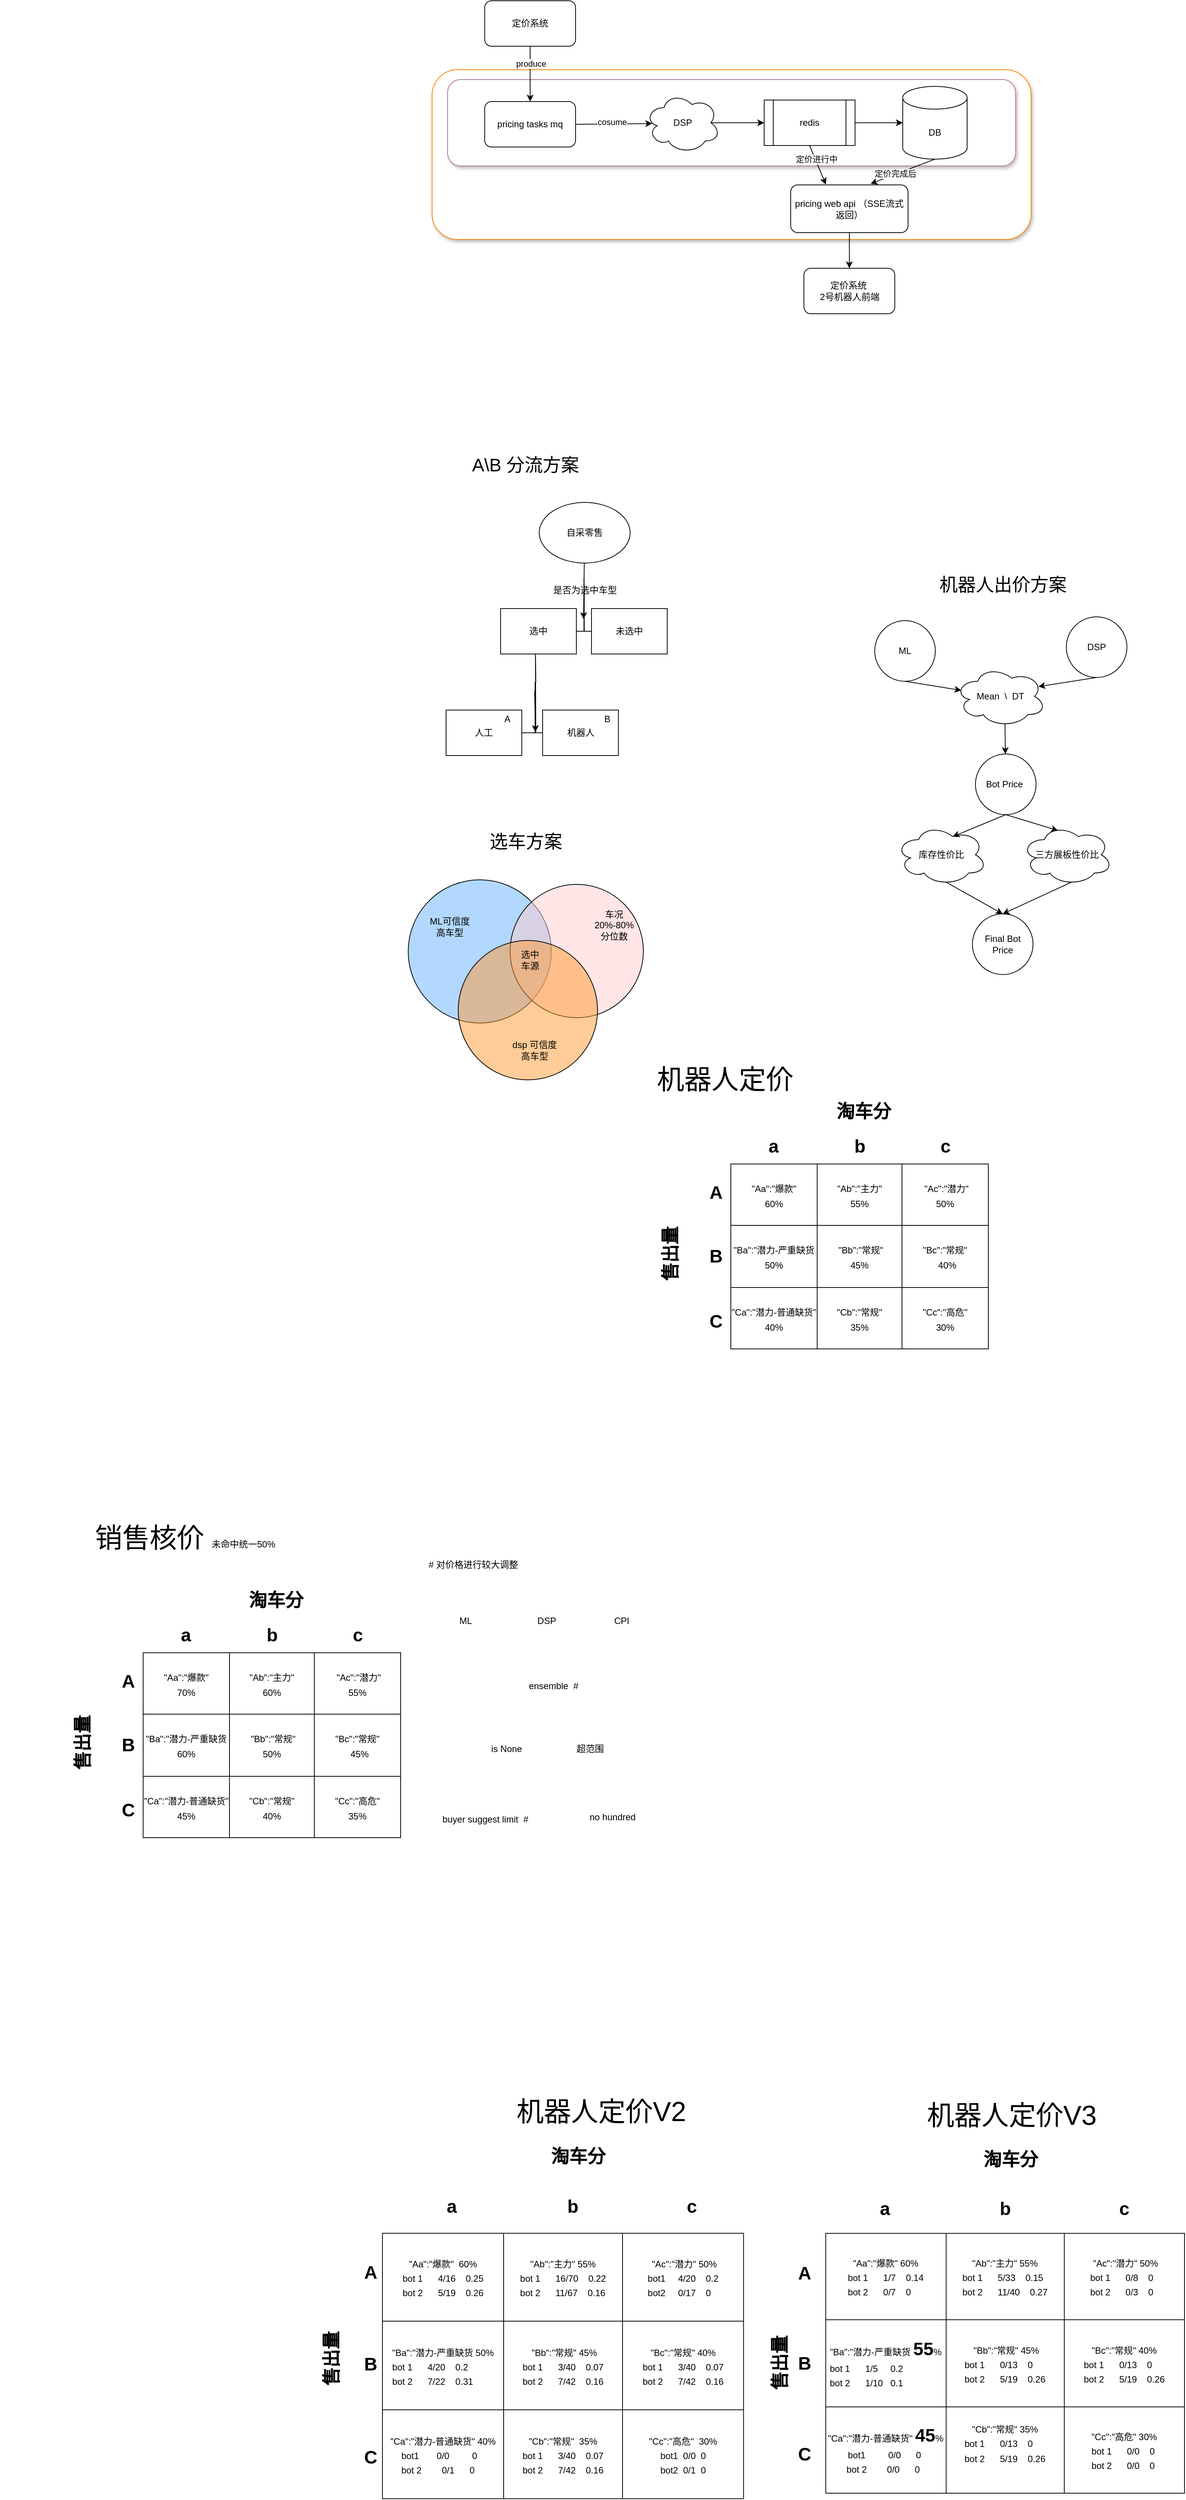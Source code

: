 <mxfile version="28.1.0">
  <diagram name="第 1 页" id="dXr8G55ADeOeAjB-wLCo">
    <mxGraphModel dx="2347" dy="586" grid="0" gridSize="10" guides="1" tooltips="1" connect="1" arrows="1" fold="1" page="1" pageScale="1" pageWidth="1200" pageHeight="1920" math="0" shadow="0">
      <root>
        <mxCell id="0" />
        <mxCell id="1" parent="0" />
        <mxCell id="itZnU8-O1z1cKu7S_E5a-29" value="" style="rounded=1;whiteSpace=wrap;html=1;strokeColor=#FF8000;shadow=1;" parent="1" vertex="1">
          <mxGeometry x="198.5" y="127" width="791" height="224" as="geometry" />
        </mxCell>
        <mxCell id="itZnU8-O1z1cKu7S_E5a-19" value="" style="rounded=1;whiteSpace=wrap;html=1;strokeColor=#B5739D;shadow=1;" parent="1" vertex="1">
          <mxGeometry x="219" y="140" width="750" height="114" as="geometry" />
        </mxCell>
        <mxCell id="itZnU8-O1z1cKu7S_E5a-4" value="pricing tasks mq" style="rounded=1;whiteSpace=wrap;html=1;" parent="1" vertex="1">
          <mxGeometry x="268" y="169" width="120" height="60" as="geometry" />
        </mxCell>
        <mxCell id="itZnU8-O1z1cKu7S_E5a-5" value="DSP" style="ellipse;shape=cloud;whiteSpace=wrap;html=1;" parent="1" vertex="1">
          <mxGeometry x="480" y="157" width="99" height="80" as="geometry" />
        </mxCell>
        <mxCell id="itZnU8-O1z1cKu7S_E5a-6" value="" style="endArrow=classic;html=1;rounded=0;entryX=0.092;entryY=0.513;entryDx=0;entryDy=0;entryPerimeter=0;exitX=1;exitY=0.5;exitDx=0;exitDy=0;" parent="1" source="itZnU8-O1z1cKu7S_E5a-4" target="itZnU8-O1z1cKu7S_E5a-5" edge="1">
          <mxGeometry width="50" height="50" relative="1" as="geometry">
            <mxPoint x="396" y="286" as="sourcePoint" />
            <mxPoint x="446" y="236" as="targetPoint" />
          </mxGeometry>
        </mxCell>
        <mxCell id="itZnU8-O1z1cKu7S_E5a-27" value="cosume" style="edgeLabel;html=1;align=center;verticalAlign=middle;resizable=0;points=[];" parent="itZnU8-O1z1cKu7S_E5a-6" vertex="1" connectable="0">
          <mxGeometry x="-0.06" y="3" relative="1" as="geometry">
            <mxPoint as="offset" />
          </mxGeometry>
        </mxCell>
        <mxCell id="itZnU8-O1z1cKu7S_E5a-8" value="redis" style="shape=process;whiteSpace=wrap;html=1;backgroundOutline=1;" parent="1" vertex="1">
          <mxGeometry x="637" y="167" width="120" height="60" as="geometry" />
        </mxCell>
        <mxCell id="itZnU8-O1z1cKu7S_E5a-11" value="" style="endArrow=classic;html=1;rounded=0;entryX=0;entryY=0.5;entryDx=0;entryDy=0;exitX=0.875;exitY=0.5;exitDx=0;exitDy=0;exitPerimeter=0;" parent="1" source="itZnU8-O1z1cKu7S_E5a-5" target="itZnU8-O1z1cKu7S_E5a-8" edge="1">
          <mxGeometry width="50" height="50" relative="1" as="geometry">
            <mxPoint x="580" y="284" as="sourcePoint" />
            <mxPoint x="689" y="195" as="targetPoint" />
          </mxGeometry>
        </mxCell>
        <mxCell id="itZnU8-O1z1cKu7S_E5a-14" value="DB" style="shape=cylinder3;whiteSpace=wrap;html=1;boundedLbl=1;backgroundOutline=1;size=15;" parent="1" vertex="1">
          <mxGeometry x="820" y="149" width="85" height="96" as="geometry" />
        </mxCell>
        <mxCell id="itZnU8-O1z1cKu7S_E5a-24" value="" style="endArrow=classic;html=1;rounded=0;entryX=0.5;entryY=0;entryDx=0;entryDy=0;exitX=0.5;exitY=1;exitDx=0;exitDy=0;" parent="1" source="itZnU8-O1z1cKu7S_E5a-25" target="itZnU8-O1z1cKu7S_E5a-4" edge="1">
          <mxGeometry width="50" height="50" relative="1" as="geometry">
            <mxPoint x="325" y="85" as="sourcePoint" />
            <mxPoint x="322" y="169" as="targetPoint" />
          </mxGeometry>
        </mxCell>
        <mxCell id="itZnU8-O1z1cKu7S_E5a-26" value="produce" style="edgeLabel;html=1;align=center;verticalAlign=middle;resizable=0;points=[];" parent="itZnU8-O1z1cKu7S_E5a-24" vertex="1" connectable="0">
          <mxGeometry x="-0.364" y="1" relative="1" as="geometry">
            <mxPoint as="offset" />
          </mxGeometry>
        </mxCell>
        <mxCell id="itZnU8-O1z1cKu7S_E5a-25" value="定价系统" style="rounded=1;whiteSpace=wrap;html=1;" parent="1" vertex="1">
          <mxGeometry x="268" y="36" width="120" height="60" as="geometry" />
        </mxCell>
        <mxCell id="itZnU8-O1z1cKu7S_E5a-28" value="pricing web api （SSE流式返回）" style="rounded=1;whiteSpace=wrap;html=1;" parent="1" vertex="1">
          <mxGeometry x="672" y="279" width="155" height="63" as="geometry" />
        </mxCell>
        <mxCell id="itZnU8-O1z1cKu7S_E5a-30" value="" style="endArrow=classic;html=1;rounded=0;exitX=0.5;exitY=1;exitDx=0;exitDy=0;entryX=0.3;entryY=-0.008;entryDx=0;entryDy=0;entryPerimeter=0;" parent="1" source="itZnU8-O1z1cKu7S_E5a-8" target="itZnU8-O1z1cKu7S_E5a-28" edge="1">
          <mxGeometry width="50" height="50" relative="1" as="geometry">
            <mxPoint x="746" y="296" as="sourcePoint" />
            <mxPoint x="796" y="246" as="targetPoint" />
          </mxGeometry>
        </mxCell>
        <mxCell id="itZnU8-O1z1cKu7S_E5a-35" value="定价进行中" style="edgeLabel;html=1;align=center;verticalAlign=middle;resizable=0;points=[];" parent="itZnU8-O1z1cKu7S_E5a-30" vertex="1" connectable="0">
          <mxGeometry x="-0.298" y="1" relative="1" as="geometry">
            <mxPoint as="offset" />
          </mxGeometry>
        </mxCell>
        <mxCell id="itZnU8-O1z1cKu7S_E5a-31" value="" style="endArrow=classic;html=1;rounded=0;exitX=0.5;exitY=1;exitDx=0;exitDy=0;exitPerimeter=0;entryX=0.681;entryY=-0.024;entryDx=0;entryDy=0;entryPerimeter=0;" parent="1" source="itZnU8-O1z1cKu7S_E5a-14" target="itZnU8-O1z1cKu7S_E5a-28" edge="1">
          <mxGeometry width="50" height="50" relative="1" as="geometry">
            <mxPoint x="1105" y="292" as="sourcePoint" />
            <mxPoint x="1155" y="242" as="targetPoint" />
          </mxGeometry>
        </mxCell>
        <mxCell id="itZnU8-O1z1cKu7S_E5a-36" value="定价完成后" style="edgeLabel;html=1;align=center;verticalAlign=middle;resizable=0;points=[];" parent="itZnU8-O1z1cKu7S_E5a-31" vertex="1" connectable="0">
          <mxGeometry x="0.198" y="-1" relative="1" as="geometry">
            <mxPoint x="-1" as="offset" />
          </mxGeometry>
        </mxCell>
        <mxCell id="itZnU8-O1z1cKu7S_E5a-32" value="定价系统&amp;nbsp;&lt;div&gt;2号机器人前端&lt;/div&gt;" style="rounded=1;whiteSpace=wrap;html=1;" parent="1" vertex="1">
          <mxGeometry x="689.5" y="389" width="120" height="60" as="geometry" />
        </mxCell>
        <mxCell id="itZnU8-O1z1cKu7S_E5a-34" value="" style="endArrow=classic;html=1;rounded=0;exitX=0.5;exitY=1;exitDx=0;exitDy=0;entryX=0.5;entryY=0;entryDx=0;entryDy=0;" parent="1" source="itZnU8-O1z1cKu7S_E5a-28" target="itZnU8-O1z1cKu7S_E5a-32" edge="1">
          <mxGeometry width="50" height="50" relative="1" as="geometry">
            <mxPoint x="880" y="424" as="sourcePoint" />
            <mxPoint x="930" y="374" as="targetPoint" />
          </mxGeometry>
        </mxCell>
        <mxCell id="itZnU8-O1z1cKu7S_E5a-38" value="" style="endArrow=classic;html=1;rounded=0;exitX=1;exitY=0.5;exitDx=0;exitDy=0;entryX=0;entryY=0.5;entryDx=0;entryDy=0;entryPerimeter=0;" parent="1" source="itZnU8-O1z1cKu7S_E5a-8" target="itZnU8-O1z1cKu7S_E5a-14" edge="1">
          <mxGeometry width="50" height="50" relative="1" as="geometry">
            <mxPoint x="794" y="219" as="sourcePoint" />
            <mxPoint x="858" y="197" as="targetPoint" />
          </mxGeometry>
        </mxCell>
        <mxCell id="T7qoQ7lvPFL74FgqGg6b-2" value="" style="edgeStyle=orthogonalEdgeStyle;sourcePerimeterSpacing=0;targetPerimeterSpacing=0;startArrow=none;endArrow=none;rounded=0;targetPortConstraint=eastwest;sourcePortConstraint=northsouth;curved=0;rounded=0;" parent="1" target="T7qoQ7lvPFL74FgqGg6b-4" edge="1">
          <mxGeometry relative="1" as="geometry">
            <mxPoint x="335" y="898" as="sourcePoint" />
          </mxGeometry>
        </mxCell>
        <mxCell id="T7qoQ7lvPFL74FgqGg6b-3" value="" style="edgeStyle=orthogonalEdgeStyle;sourcePerimeterSpacing=0;targetPerimeterSpacing=0;startArrow=none;endArrow=none;rounded=0;targetPortConstraint=eastwest;sourcePortConstraint=northsouth;curved=0;rounded=0;" parent="1" target="T7qoQ7lvPFL74FgqGg6b-5" edge="1">
          <mxGeometry relative="1" as="geometry">
            <mxPoint x="335" y="898" as="sourcePoint" />
          </mxGeometry>
        </mxCell>
        <mxCell id="T7qoQ7lvPFL74FgqGg6b-4" value="人工" style="whiteSpace=wrap;html=1;align=center;verticalAlign=middle;treeFolding=1;treeMoving=1;" parent="1" vertex="1">
          <mxGeometry x="217" y="972" width="100" height="60" as="geometry" />
        </mxCell>
        <mxCell id="T7qoQ7lvPFL74FgqGg6b-5" value="机器人" style="whiteSpace=wrap;html=1;align=center;verticalAlign=middle;treeFolding=1;treeMoving=1;" parent="1" vertex="1">
          <mxGeometry x="344.5" y="972" width="100" height="60" as="geometry" />
        </mxCell>
        <mxCell id="T7qoQ7lvPFL74FgqGg6b-8" value="" style="edgeStyle=orthogonalEdgeStyle;sourcePerimeterSpacing=0;targetPerimeterSpacing=0;startArrow=none;endArrow=none;rounded=0;targetPortConstraint=eastwest;sourcePortConstraint=northsouth;curved=0;rounded=0;" parent="1" target="T7qoQ7lvPFL74FgqGg6b-10" edge="1">
          <mxGeometry relative="1" as="geometry">
            <mxPoint x="399" y="798" as="sourcePoint" />
          </mxGeometry>
        </mxCell>
        <mxCell id="T7qoQ7lvPFL74FgqGg6b-9" value="" style="edgeStyle=orthogonalEdgeStyle;sourcePerimeterSpacing=0;targetPerimeterSpacing=0;startArrow=none;endArrow=none;rounded=0;targetPortConstraint=eastwest;sourcePortConstraint=northsouth;curved=0;rounded=0;" parent="1" target="T7qoQ7lvPFL74FgqGg6b-11" edge="1">
          <mxGeometry relative="1" as="geometry">
            <mxPoint x="399" y="798" as="sourcePoint" />
          </mxGeometry>
        </mxCell>
        <mxCell id="T7qoQ7lvPFL74FgqGg6b-10" value="选中" style="whiteSpace=wrap;html=1;align=center;verticalAlign=middle;treeFolding=1;treeMoving=1;" parent="1" vertex="1">
          <mxGeometry x="289" y="838" width="100" height="60" as="geometry" />
        </mxCell>
        <mxCell id="T7qoQ7lvPFL74FgqGg6b-11" value="未选中" style="whiteSpace=wrap;html=1;align=center;verticalAlign=middle;treeFolding=1;treeMoving=1;" parent="1" vertex="1">
          <mxGeometry x="409" y="838" width="100" height="60" as="geometry" />
        </mxCell>
        <mxCell id="T7qoQ7lvPFL74FgqGg6b-12" value="是否为选中车型" style="text;html=1;align=center;verticalAlign=middle;whiteSpace=wrap;rounded=0;" parent="1" vertex="1">
          <mxGeometry x="344.5" y="799" width="111" height="30" as="geometry" />
        </mxCell>
        <mxCell id="T7qoQ7lvPFL74FgqGg6b-13" value="" style="endArrow=classic;html=1;rounded=0;" parent="1" source="T7qoQ7lvPFL74FgqGg6b-14" edge="1">
          <mxGeometry width="50" height="50" relative="1" as="geometry">
            <mxPoint x="401.5" y="786" as="sourcePoint" />
            <mxPoint x="398.5" y="852" as="targetPoint" />
          </mxGeometry>
        </mxCell>
        <mxCell id="T7qoQ7lvPFL74FgqGg6b-14" value="自采零售" style="ellipse;whiteSpace=wrap;html=1;" parent="1" vertex="1">
          <mxGeometry x="340" y="698" width="120" height="80" as="geometry" />
        </mxCell>
        <mxCell id="T7qoQ7lvPFL74FgqGg6b-15" value="" style="endArrow=classic;html=1;rounded=0;exitX=0.5;exitY=1;exitDx=0;exitDy=0;" parent="1" edge="1">
          <mxGeometry width="50" height="50" relative="1" as="geometry">
            <mxPoint x="334" y="947" as="sourcePoint" />
            <mxPoint x="335" y="1001" as="targetPoint" />
          </mxGeometry>
        </mxCell>
        <mxCell id="T7qoQ7lvPFL74FgqGg6b-17" value="&lt;font style=&quot;font-size: 24px;&quot;&gt;A\B 分流方案&lt;/font&gt;" style="text;html=1;align=center;verticalAlign=middle;whiteSpace=wrap;rounded=0;" parent="1" vertex="1">
          <mxGeometry x="240" y="632" width="164" height="34" as="geometry" />
        </mxCell>
        <mxCell id="T7qoQ7lvPFL74FgqGg6b-35" value="ML" style="ellipse;whiteSpace=wrap;html=1;aspect=fixed;" parent="1" vertex="1">
          <mxGeometry x="783" y="854" width="80" height="80" as="geometry" />
        </mxCell>
        <mxCell id="T7qoQ7lvPFL74FgqGg6b-36" value="DSP" style="ellipse;whiteSpace=wrap;html=1;aspect=fixed;" parent="1" vertex="1">
          <mxGeometry x="1036" y="849" width="80" height="80" as="geometry" />
        </mxCell>
        <mxCell id="T7qoQ7lvPFL74FgqGg6b-37" value="Bot Price&amp;nbsp;" style="ellipse;whiteSpace=wrap;html=1;aspect=fixed;" parent="1" vertex="1">
          <mxGeometry x="916" y="1030" width="80" height="80" as="geometry" />
        </mxCell>
        <mxCell id="T7qoQ7lvPFL74FgqGg6b-38" value="" style="endArrow=classic;html=1;rounded=0;exitX=0.5;exitY=1;exitDx=0;exitDy=0;entryX=0.07;entryY=0.4;entryDx=0;entryDy=0;entryPerimeter=0;" parent="1" source="T7qoQ7lvPFL74FgqGg6b-35" target="T7qoQ7lvPFL74FgqGg6b-41" edge="1">
          <mxGeometry width="50" height="50" relative="1" as="geometry">
            <mxPoint x="719" y="1000" as="sourcePoint" />
            <mxPoint x="769" y="950" as="targetPoint" />
          </mxGeometry>
        </mxCell>
        <mxCell id="T7qoQ7lvPFL74FgqGg6b-39" value="" style="endArrow=classic;html=1;rounded=0;exitX=0.5;exitY=1;exitDx=0;exitDy=0;entryX=0.917;entryY=0.338;entryDx=0;entryDy=0;entryPerimeter=0;" parent="1" source="T7qoQ7lvPFL74FgqGg6b-36" target="T7qoQ7lvPFL74FgqGg6b-41" edge="1">
          <mxGeometry width="50" height="50" relative="1" as="geometry">
            <mxPoint x="894" y="876" as="sourcePoint" />
            <mxPoint x="1018" y="919" as="targetPoint" />
          </mxGeometry>
        </mxCell>
        <mxCell id="T7qoQ7lvPFL74FgqGg6b-41" value="Mean&amp;nbsp; \&amp;nbsp; DT" style="ellipse;shape=cloud;whiteSpace=wrap;html=1;" parent="1" vertex="1">
          <mxGeometry x="889" y="914" width="120" height="80" as="geometry" />
        </mxCell>
        <mxCell id="T7qoQ7lvPFL74FgqGg6b-42" value="" style="endArrow=classic;html=1;rounded=0;exitX=0.55;exitY=0.95;exitDx=0;exitDy=0;exitPerimeter=0;" parent="1" source="T7qoQ7lvPFL74FgqGg6b-41" target="T7qoQ7lvPFL74FgqGg6b-37" edge="1">
          <mxGeometry width="50" height="50" relative="1" as="geometry">
            <mxPoint x="1102" y="1018" as="sourcePoint" />
            <mxPoint x="1152" y="968" as="targetPoint" />
          </mxGeometry>
        </mxCell>
        <mxCell id="T7qoQ7lvPFL74FgqGg6b-44" value="库存性价比" style="ellipse;shape=cloud;whiteSpace=wrap;html=1;" parent="1" vertex="1">
          <mxGeometry x="811" y="1123" width="120" height="80" as="geometry" />
        </mxCell>
        <mxCell id="T7qoQ7lvPFL74FgqGg6b-45" value="三方展板性价比" style="ellipse;shape=cloud;whiteSpace=wrap;html=1;" parent="1" vertex="1">
          <mxGeometry x="977" y="1123" width="120" height="80" as="geometry" />
        </mxCell>
        <mxCell id="T7qoQ7lvPFL74FgqGg6b-46" value="" style="endArrow=classic;html=1;rounded=0;exitX=0.5;exitY=1;exitDx=0;exitDy=0;entryX=0.4;entryY=0.1;entryDx=0;entryDy=0;entryPerimeter=0;" parent="1" source="T7qoQ7lvPFL74FgqGg6b-37" target="T7qoQ7lvPFL74FgqGg6b-45" edge="1">
          <mxGeometry width="50" height="50" relative="1" as="geometry">
            <mxPoint x="1087" y="1111" as="sourcePoint" />
            <mxPoint x="1169" y="1135" as="targetPoint" />
          </mxGeometry>
        </mxCell>
        <mxCell id="T7qoQ7lvPFL74FgqGg6b-47" value="" style="endArrow=classic;html=1;rounded=0;exitX=0.5;exitY=1;exitDx=0;exitDy=0;entryX=0.625;entryY=0.2;entryDx=0;entryDy=0;entryPerimeter=0;" parent="1" source="T7qoQ7lvPFL74FgqGg6b-37" target="T7qoQ7lvPFL74FgqGg6b-44" edge="1">
          <mxGeometry width="50" height="50" relative="1" as="geometry">
            <mxPoint x="503" y="1160" as="sourcePoint" />
            <mxPoint x="745" y="1077" as="targetPoint" />
          </mxGeometry>
        </mxCell>
        <mxCell id="T7qoQ7lvPFL74FgqGg6b-48" value="" style="endArrow=classic;html=1;rounded=0;exitX=0.55;exitY=0.95;exitDx=0;exitDy=0;exitPerimeter=0;entryX=0.5;entryY=0;entryDx=0;entryDy=0;" parent="1" source="T7qoQ7lvPFL74FgqGg6b-45" target="T7qoQ7lvPFL74FgqGg6b-50" edge="1">
          <mxGeometry width="50" height="50" relative="1" as="geometry">
            <mxPoint x="1200" y="1251" as="sourcePoint" />
            <mxPoint x="1282" y="1275" as="targetPoint" />
          </mxGeometry>
        </mxCell>
        <mxCell id="T7qoQ7lvPFL74FgqGg6b-49" value="" style="endArrow=classic;html=1;rounded=0;exitX=0.55;exitY=0.95;exitDx=0;exitDy=0;exitPerimeter=0;entryX=0.5;entryY=0;entryDx=0;entryDy=0;" parent="1" source="T7qoQ7lvPFL74FgqGg6b-44" target="T7qoQ7lvPFL74FgqGg6b-50" edge="1">
          <mxGeometry width="50" height="50" relative="1" as="geometry">
            <mxPoint x="809" y="1225" as="sourcePoint" />
            <mxPoint x="891" y="1249" as="targetPoint" />
          </mxGeometry>
        </mxCell>
        <mxCell id="T7qoQ7lvPFL74FgqGg6b-50" value="Final Bot Price" style="ellipse;whiteSpace=wrap;html=1;aspect=fixed;" parent="1" vertex="1">
          <mxGeometry x="912" y="1241" width="80" height="80" as="geometry" />
        </mxCell>
        <mxCell id="T7qoQ7lvPFL74FgqGg6b-51" value="A" style="text;html=1;align=center;verticalAlign=middle;whiteSpace=wrap;rounded=0;" parent="1" vertex="1">
          <mxGeometry x="268" y="969" width="60" height="30" as="geometry" />
        </mxCell>
        <mxCell id="T7qoQ7lvPFL74FgqGg6b-52" value="B" style="text;html=1;align=center;verticalAlign=middle;whiteSpace=wrap;rounded=0;" parent="1" vertex="1">
          <mxGeometry x="400" y="969" width="60" height="30" as="geometry" />
        </mxCell>
        <mxCell id="T7qoQ7lvPFL74FgqGg6b-57" value="" style="ellipse;whiteSpace=wrap;html=1;aspect=fixed;fillColor=#66B2FF;fillOpacity=50;" parent="1" vertex="1">
          <mxGeometry x="167" y="1196" width="189" height="189" as="geometry" />
        </mxCell>
        <mxCell id="T7qoQ7lvPFL74FgqGg6b-58" value="" style="ellipse;whiteSpace=wrap;html=1;aspect=fixed;fillColor=#FFCCCC;fillOpacity=50;strokeColor=#000000;" parent="1" vertex="1">
          <mxGeometry x="301.5" y="1202" width="176" height="176" as="geometry" />
        </mxCell>
        <mxCell id="T7qoQ7lvPFL74FgqGg6b-59" value="" style="ellipse;whiteSpace=wrap;html=1;aspect=fixed;fillColor=light-dark(#FF9933,#000000);fillOpacity=50;" parent="1" vertex="1">
          <mxGeometry x="233" y="1276" width="184" height="184" as="geometry" />
        </mxCell>
        <mxCell id="T7qoQ7lvPFL74FgqGg6b-60" value="dsp 可信度高车型" style="text;html=1;align=center;verticalAlign=middle;whiteSpace=wrap;rounded=0;" parent="1" vertex="1">
          <mxGeometry x="303" y="1406" width="62" height="30" as="geometry" />
        </mxCell>
        <mxCell id="T7qoQ7lvPFL74FgqGg6b-61" value="车况20%-80% 分位数" style="text;html=1;align=center;verticalAlign=middle;whiteSpace=wrap;rounded=0;" parent="1" vertex="1">
          <mxGeometry x="409" y="1241" width="60" height="30" as="geometry" />
        </mxCell>
        <mxCell id="T7qoQ7lvPFL74FgqGg6b-62" value="ML可信度高车型" style="text;html=1;align=center;verticalAlign=middle;whiteSpace=wrap;rounded=0;" parent="1" vertex="1">
          <mxGeometry x="192" y="1243" width="60" height="30" as="geometry" />
        </mxCell>
        <mxCell id="T7qoQ7lvPFL74FgqGg6b-63" value="&lt;font style=&quot;font-size: 24px;&quot;&gt;选车方案&lt;/font&gt;" style="text;html=1;align=center;verticalAlign=middle;whiteSpace=wrap;rounded=0;" parent="1" vertex="1">
          <mxGeometry x="265.5" y="1131" width="113" height="30" as="geometry" />
        </mxCell>
        <mxCell id="T7qoQ7lvPFL74FgqGg6b-64" value="&lt;font style=&quot;font-size: 24px;&quot;&gt;机器人出价方案&lt;/font&gt;" style="text;html=1;align=center;verticalAlign=middle;whiteSpace=wrap;rounded=0;" parent="1" vertex="1">
          <mxGeometry x="858.5" y="794" width="187" height="25" as="geometry" />
        </mxCell>
        <mxCell id="T7qoQ7lvPFL74FgqGg6b-65" value="选中&lt;div&gt;车源&lt;/div&gt;" style="text;html=1;align=center;verticalAlign=middle;whiteSpace=wrap;rounded=0;" parent="1" vertex="1">
          <mxGeometry x="298" y="1287" width="60" height="30" as="geometry" />
        </mxCell>
        <mxCell id="gTAyY-qYnLMRC7ABUsOn-28" value="A" style="text;strokeColor=none;fillColor=none;html=1;fontSize=24;fontStyle=1;verticalAlign=middle;align=center;" parent="1" vertex="1">
          <mxGeometry x="523" y="1589" width="100" height="40" as="geometry" />
        </mxCell>
        <mxCell id="gTAyY-qYnLMRC7ABUsOn-29" value="B" style="text;strokeColor=none;fillColor=none;html=1;fontSize=24;fontStyle=1;verticalAlign=middle;align=center;" parent="1" vertex="1">
          <mxGeometry x="523" y="1673" width="100" height="40" as="geometry" />
        </mxCell>
        <mxCell id="gTAyY-qYnLMRC7ABUsOn-30" value="C" style="text;strokeColor=none;fillColor=none;html=1;fontSize=24;fontStyle=1;verticalAlign=middle;align=center;" parent="1" vertex="1">
          <mxGeometry x="523" y="1759" width="100" height="40" as="geometry" />
        </mxCell>
        <mxCell id="gTAyY-qYnLMRC7ABUsOn-32" value="a" style="text;strokeColor=none;fillColor=none;html=1;fontSize=24;fontStyle=1;verticalAlign=middle;align=center;" parent="1" vertex="1">
          <mxGeometry x="599" y="1528" width="100" height="40" as="geometry" />
        </mxCell>
        <mxCell id="gTAyY-qYnLMRC7ABUsOn-33" value="b" style="text;strokeColor=none;fillColor=none;html=1;fontSize=24;fontStyle=1;verticalAlign=middle;align=center;" parent="1" vertex="1">
          <mxGeometry x="713" y="1528" width="100" height="40" as="geometry" />
        </mxCell>
        <mxCell id="gTAyY-qYnLMRC7ABUsOn-34" value="c" style="text;strokeColor=none;fillColor=none;html=1;fontSize=24;fontStyle=1;verticalAlign=middle;align=center;" parent="1" vertex="1">
          <mxGeometry x="825.5" y="1528" width="100" height="40" as="geometry" />
        </mxCell>
        <mxCell id="gTAyY-qYnLMRC7ABUsOn-35" value="售出量" style="text;strokeColor=none;fillColor=none;html=1;fontSize=24;fontStyle=1;verticalAlign=middle;align=center;rotation=-90;" parent="1" vertex="1">
          <mxGeometry x="463" y="1670" width="100" height="40" as="geometry" />
        </mxCell>
        <mxCell id="gTAyY-qYnLMRC7ABUsOn-37" value="淘车分" style="text;strokeColor=none;fillColor=none;html=1;fontSize=24;fontStyle=1;verticalAlign=middle;align=center;" parent="1" vertex="1">
          <mxGeometry x="718" y="1482" width="100" height="40" as="geometry" />
        </mxCell>
        <mxCell id="gTAyY-qYnLMRC7ABUsOn-38" value="" style="shape=table;startSize=0;container=1;collapsible=0;childLayout=tableLayout;fontSize=16;" parent="1" vertex="1">
          <mxGeometry x="593" y="1571" width="340" height="244" as="geometry" />
        </mxCell>
        <mxCell id="gTAyY-qYnLMRC7ABUsOn-39" value="" style="shape=tableRow;horizontal=0;startSize=0;swimlaneHead=0;swimlaneBody=0;strokeColor=inherit;top=0;left=0;bottom=0;right=0;collapsible=0;dropTarget=0;fillColor=none;points=[[0,0.5],[1,0.5]];portConstraint=eastwest;fontSize=16;" parent="gTAyY-qYnLMRC7ABUsOn-38" vertex="1">
          <mxGeometry width="340" height="81" as="geometry" />
        </mxCell>
        <mxCell id="gTAyY-qYnLMRC7ABUsOn-40" value="&lt;span style=&quot;font-size: 12px; text-align: left;&quot;&gt;&quot;Aa&quot;:&quot;爆款&quot;&lt;/span&gt;&lt;div&gt;&lt;span style=&quot;font-size: 12px; text-align: left;&quot;&gt;60%&lt;/span&gt;&lt;/div&gt;" style="shape=partialRectangle;html=1;whiteSpace=wrap;connectable=0;strokeColor=inherit;overflow=hidden;fillColor=none;top=0;left=0;bottom=0;right=0;pointerEvents=1;fontSize=16;" parent="gTAyY-qYnLMRC7ABUsOn-39" vertex="1">
          <mxGeometry width="114" height="81" as="geometry">
            <mxRectangle width="114" height="81" as="alternateBounds" />
          </mxGeometry>
        </mxCell>
        <mxCell id="gTAyY-qYnLMRC7ABUsOn-41" value="&lt;span style=&quot;font-size: 12px; text-align: left;&quot;&gt;&quot;Ab&quot;:&quot;主力&quot;&lt;/span&gt;&lt;div&gt;&lt;span style=&quot;font-size: 12px; text-align: left;&quot;&gt;55%&lt;/span&gt;&lt;/div&gt;" style="shape=partialRectangle;html=1;whiteSpace=wrap;connectable=0;strokeColor=inherit;overflow=hidden;fillColor=none;top=0;left=0;bottom=0;right=0;pointerEvents=1;fontSize=16;" parent="gTAyY-qYnLMRC7ABUsOn-39" vertex="1">
          <mxGeometry x="114" width="112" height="81" as="geometry">
            <mxRectangle width="112" height="81" as="alternateBounds" />
          </mxGeometry>
        </mxCell>
        <mxCell id="gTAyY-qYnLMRC7ABUsOn-42" value="&lt;span style=&quot;font-size: 12px; text-align: left;&quot;&gt;&amp;nbsp;&quot;Ac&quot;:&quot;潜力&quot;&lt;/span&gt;&lt;div&gt;&lt;span style=&quot;font-size: 12px; text-align: left;&quot;&gt;50%&lt;/span&gt;&lt;/div&gt;" style="shape=partialRectangle;html=1;whiteSpace=wrap;connectable=0;strokeColor=inherit;overflow=hidden;fillColor=none;top=0;left=0;bottom=0;right=0;pointerEvents=1;fontSize=16;" parent="gTAyY-qYnLMRC7ABUsOn-39" vertex="1">
          <mxGeometry x="226" width="114" height="81" as="geometry">
            <mxRectangle width="114" height="81" as="alternateBounds" />
          </mxGeometry>
        </mxCell>
        <mxCell id="gTAyY-qYnLMRC7ABUsOn-43" value="" style="shape=tableRow;horizontal=0;startSize=0;swimlaneHead=0;swimlaneBody=0;strokeColor=inherit;top=0;left=0;bottom=0;right=0;collapsible=0;dropTarget=0;fillColor=none;points=[[0,0.5],[1,0.5]];portConstraint=eastwest;fontSize=16;" parent="gTAyY-qYnLMRC7ABUsOn-38" vertex="1">
          <mxGeometry y="81" width="340" height="82" as="geometry" />
        </mxCell>
        <mxCell id="gTAyY-qYnLMRC7ABUsOn-44" value="&lt;span style=&quot;font-size: 12px; text-align: left;&quot;&gt;&quot;Ba&quot;:&quot;潜力-严重缺货&lt;/span&gt;&lt;div&gt;&lt;span style=&quot;font-size: 12px; text-align: left;&quot;&gt;50%&lt;/span&gt;&lt;/div&gt;" style="shape=partialRectangle;html=1;whiteSpace=wrap;connectable=0;strokeColor=inherit;overflow=hidden;fillColor=none;top=0;left=0;bottom=0;right=0;pointerEvents=1;fontSize=16;" parent="gTAyY-qYnLMRC7ABUsOn-43" vertex="1">
          <mxGeometry width="114" height="82" as="geometry">
            <mxRectangle width="114" height="82" as="alternateBounds" />
          </mxGeometry>
        </mxCell>
        <mxCell id="gTAyY-qYnLMRC7ABUsOn-45" value="&lt;span style=&quot;font-size: 12px; text-align: left;&quot;&gt;&amp;nbsp;&quot;Bb&quot;:&quot;常规&quot;&lt;/span&gt;&lt;div&gt;&lt;span style=&quot;font-size: 12px; text-align: left;&quot;&gt;45%&lt;/span&gt;&lt;/div&gt;" style="shape=partialRectangle;html=1;whiteSpace=wrap;connectable=0;strokeColor=inherit;overflow=hidden;fillColor=none;top=0;left=0;bottom=0;right=0;pointerEvents=1;fontSize=16;" parent="gTAyY-qYnLMRC7ABUsOn-43" vertex="1">
          <mxGeometry x="114" width="112" height="82" as="geometry">
            <mxRectangle width="112" height="82" as="alternateBounds" />
          </mxGeometry>
        </mxCell>
        <mxCell id="gTAyY-qYnLMRC7ABUsOn-46" value="&lt;span style=&quot;font-size: 12px; text-align: left;&quot;&gt;&quot;Bc&quot;:&quot;常规&quot;&lt;/span&gt;&lt;div style=&quot;text-align: left;&quot;&gt;&lt;span style=&quot;font-size: 12px;&quot;&gt;&amp;nbsp; &amp;nbsp; &amp;nbsp; 40%&lt;/span&gt;&lt;/div&gt;" style="shape=partialRectangle;html=1;whiteSpace=wrap;connectable=0;strokeColor=inherit;overflow=hidden;fillColor=none;top=0;left=0;bottom=0;right=0;pointerEvents=1;fontSize=16;" parent="gTAyY-qYnLMRC7ABUsOn-43" vertex="1">
          <mxGeometry x="226" width="114" height="82" as="geometry">
            <mxRectangle width="114" height="82" as="alternateBounds" />
          </mxGeometry>
        </mxCell>
        <mxCell id="gTAyY-qYnLMRC7ABUsOn-47" value="" style="shape=tableRow;horizontal=0;startSize=0;swimlaneHead=0;swimlaneBody=0;strokeColor=inherit;top=0;left=0;bottom=0;right=0;collapsible=0;dropTarget=0;fillColor=none;points=[[0,0.5],[1,0.5]];portConstraint=eastwest;fontSize=16;" parent="gTAyY-qYnLMRC7ABUsOn-38" vertex="1">
          <mxGeometry y="163" width="340" height="81" as="geometry" />
        </mxCell>
        <mxCell id="gTAyY-qYnLMRC7ABUsOn-48" value="&lt;span style=&quot;font-size: 12px; text-align: left;&quot;&gt;&quot;Ca&quot;:&quot;潜力-普通缺货&quot;&lt;/span&gt;&lt;div&gt;&lt;span style=&quot;font-size: 12px; text-align: left;&quot;&gt;40%&lt;/span&gt;&lt;/div&gt;" style="shape=partialRectangle;html=1;whiteSpace=wrap;connectable=0;strokeColor=inherit;overflow=hidden;fillColor=none;top=0;left=0;bottom=0;right=0;pointerEvents=1;fontSize=16;" parent="gTAyY-qYnLMRC7ABUsOn-47" vertex="1">
          <mxGeometry width="114" height="81" as="geometry">
            <mxRectangle width="114" height="81" as="alternateBounds" />
          </mxGeometry>
        </mxCell>
        <mxCell id="gTAyY-qYnLMRC7ABUsOn-49" value="&lt;span style=&quot;font-size: 12px; text-align: left;&quot;&gt;&quot;Cb&quot;:&quot;常规&quot;&lt;/span&gt;&lt;div&gt;&lt;span style=&quot;font-size: 12px; text-align: left;&quot;&gt;35%&lt;/span&gt;&lt;/div&gt;" style="shape=partialRectangle;html=1;whiteSpace=wrap;connectable=0;strokeColor=inherit;overflow=hidden;fillColor=none;top=0;left=0;bottom=0;right=0;pointerEvents=1;fontSize=16;" parent="gTAyY-qYnLMRC7ABUsOn-47" vertex="1">
          <mxGeometry x="114" width="112" height="81" as="geometry">
            <mxRectangle width="112" height="81" as="alternateBounds" />
          </mxGeometry>
        </mxCell>
        <mxCell id="gTAyY-qYnLMRC7ABUsOn-50" value="&lt;span style=&quot;font-size: 12px; text-align: left;&quot;&gt;&quot;Cc&quot;:&quot;高危&quot;&lt;/span&gt;&lt;div&gt;&lt;span style=&quot;font-size: 12px; text-align: left;&quot;&gt;30%&lt;/span&gt;&lt;/div&gt;" style="shape=partialRectangle;html=1;whiteSpace=wrap;connectable=0;strokeColor=inherit;overflow=hidden;fillColor=none;top=0;left=0;bottom=0;right=0;pointerEvents=1;fontSize=16;" parent="gTAyY-qYnLMRC7ABUsOn-47" vertex="1">
          <mxGeometry x="226" width="114" height="81" as="geometry">
            <mxRectangle width="114" height="81" as="alternateBounds" />
          </mxGeometry>
        </mxCell>
        <mxCell id="kahFLXehHUO1FSHVmVhM-1" value="A" style="text;strokeColor=none;fillColor=none;html=1;fontSize=24;fontStyle=1;verticalAlign=middle;align=center;" parent="1" vertex="1">
          <mxGeometry x="-253" y="2234" width="100" height="40" as="geometry" />
        </mxCell>
        <mxCell id="kahFLXehHUO1FSHVmVhM-2" value="B" style="text;strokeColor=none;fillColor=none;html=1;fontSize=24;fontStyle=1;verticalAlign=middle;align=center;" parent="1" vertex="1">
          <mxGeometry x="-253" y="2318" width="100" height="40" as="geometry" />
        </mxCell>
        <mxCell id="kahFLXehHUO1FSHVmVhM-3" value="C" style="text;strokeColor=none;fillColor=none;html=1;fontSize=24;fontStyle=1;verticalAlign=middle;align=center;" parent="1" vertex="1">
          <mxGeometry x="-253" y="2404" width="100" height="40" as="geometry" />
        </mxCell>
        <mxCell id="kahFLXehHUO1FSHVmVhM-4" value="a" style="text;strokeColor=none;fillColor=none;html=1;fontSize=24;fontStyle=1;verticalAlign=middle;align=center;" parent="1" vertex="1">
          <mxGeometry x="-177" y="2173" width="100" height="40" as="geometry" />
        </mxCell>
        <mxCell id="kahFLXehHUO1FSHVmVhM-5" value="b" style="text;strokeColor=none;fillColor=none;html=1;fontSize=24;fontStyle=1;verticalAlign=middle;align=center;" parent="1" vertex="1">
          <mxGeometry x="-63" y="2173" width="100" height="40" as="geometry" />
        </mxCell>
        <mxCell id="kahFLXehHUO1FSHVmVhM-6" value="c" style="text;strokeColor=none;fillColor=none;html=1;fontSize=24;fontStyle=1;verticalAlign=middle;align=center;" parent="1" vertex="1">
          <mxGeometry x="49.5" y="2173" width="100" height="40" as="geometry" />
        </mxCell>
        <mxCell id="kahFLXehHUO1FSHVmVhM-7" value="售出量" style="text;strokeColor=none;fillColor=none;html=1;fontSize=24;fontStyle=1;verticalAlign=middle;align=center;rotation=-90;" parent="1" vertex="1">
          <mxGeometry x="-313" y="2315" width="100" height="40" as="geometry" />
        </mxCell>
        <mxCell id="kahFLXehHUO1FSHVmVhM-8" value="淘车分" style="text;strokeColor=none;fillColor=none;html=1;fontSize=24;fontStyle=1;verticalAlign=middle;align=center;" parent="1" vertex="1">
          <mxGeometry x="-58" y="2127" width="100" height="40" as="geometry" />
        </mxCell>
        <mxCell id="kahFLXehHUO1FSHVmVhM-9" value="" style="shape=table;startSize=0;container=1;collapsible=0;childLayout=tableLayout;fontSize=16;" parent="1" vertex="1">
          <mxGeometry x="-183" y="2216" width="340" height="244" as="geometry" />
        </mxCell>
        <mxCell id="kahFLXehHUO1FSHVmVhM-10" value="" style="shape=tableRow;horizontal=0;startSize=0;swimlaneHead=0;swimlaneBody=0;strokeColor=inherit;top=0;left=0;bottom=0;right=0;collapsible=0;dropTarget=0;fillColor=none;points=[[0,0.5],[1,0.5]];portConstraint=eastwest;fontSize=16;" parent="kahFLXehHUO1FSHVmVhM-9" vertex="1">
          <mxGeometry width="340" height="81" as="geometry" />
        </mxCell>
        <mxCell id="kahFLXehHUO1FSHVmVhM-11" value="&lt;span style=&quot;font-size: 12px; text-align: left;&quot;&gt;&quot;Aa&quot;:&quot;爆款&quot;&lt;/span&gt;&lt;div&gt;&lt;span style=&quot;font-size: 12px; text-align: left;&quot;&gt;70%&lt;/span&gt;&lt;/div&gt;" style="shape=partialRectangle;html=1;whiteSpace=wrap;connectable=0;strokeColor=inherit;overflow=hidden;fillColor=none;top=0;left=0;bottom=0;right=0;pointerEvents=1;fontSize=16;" parent="kahFLXehHUO1FSHVmVhM-10" vertex="1">
          <mxGeometry width="114" height="81" as="geometry">
            <mxRectangle width="114" height="81" as="alternateBounds" />
          </mxGeometry>
        </mxCell>
        <mxCell id="kahFLXehHUO1FSHVmVhM-12" value="&lt;span style=&quot;font-size: 12px; text-align: left;&quot;&gt;&quot;Ab&quot;:&quot;主力&quot;&lt;/span&gt;&lt;div&gt;&lt;span style=&quot;font-size: 12px; text-align: left;&quot;&gt;60%&lt;/span&gt;&lt;/div&gt;" style="shape=partialRectangle;html=1;whiteSpace=wrap;connectable=0;strokeColor=inherit;overflow=hidden;fillColor=none;top=0;left=0;bottom=0;right=0;pointerEvents=1;fontSize=16;" parent="kahFLXehHUO1FSHVmVhM-10" vertex="1">
          <mxGeometry x="114" width="112" height="81" as="geometry">
            <mxRectangle width="112" height="81" as="alternateBounds" />
          </mxGeometry>
        </mxCell>
        <mxCell id="kahFLXehHUO1FSHVmVhM-13" value="&lt;span style=&quot;font-size: 12px; text-align: left;&quot;&gt;&amp;nbsp;&quot;Ac&quot;:&quot;潜力&quot;&lt;/span&gt;&lt;div&gt;&lt;span style=&quot;font-size: 12px; text-align: left;&quot;&gt;55%&lt;/span&gt;&lt;/div&gt;" style="shape=partialRectangle;html=1;whiteSpace=wrap;connectable=0;strokeColor=inherit;overflow=hidden;fillColor=none;top=0;left=0;bottom=0;right=0;pointerEvents=1;fontSize=16;" parent="kahFLXehHUO1FSHVmVhM-10" vertex="1">
          <mxGeometry x="226" width="114" height="81" as="geometry">
            <mxRectangle width="114" height="81" as="alternateBounds" />
          </mxGeometry>
        </mxCell>
        <mxCell id="kahFLXehHUO1FSHVmVhM-14" value="" style="shape=tableRow;horizontal=0;startSize=0;swimlaneHead=0;swimlaneBody=0;strokeColor=inherit;top=0;left=0;bottom=0;right=0;collapsible=0;dropTarget=0;fillColor=none;points=[[0,0.5],[1,0.5]];portConstraint=eastwest;fontSize=16;" parent="kahFLXehHUO1FSHVmVhM-9" vertex="1">
          <mxGeometry y="81" width="340" height="82" as="geometry" />
        </mxCell>
        <mxCell id="kahFLXehHUO1FSHVmVhM-15" value="&lt;span style=&quot;font-size: 12px; text-align: left;&quot;&gt;&quot;Ba&quot;:&quot;潜力-严重缺货&lt;/span&gt;&lt;div&gt;&lt;span style=&quot;font-size: 12px; text-align: left;&quot;&gt;60%&lt;/span&gt;&lt;/div&gt;" style="shape=partialRectangle;html=1;whiteSpace=wrap;connectable=0;strokeColor=inherit;overflow=hidden;fillColor=none;top=0;left=0;bottom=0;right=0;pointerEvents=1;fontSize=16;" parent="kahFLXehHUO1FSHVmVhM-14" vertex="1">
          <mxGeometry width="114" height="82" as="geometry">
            <mxRectangle width="114" height="82" as="alternateBounds" />
          </mxGeometry>
        </mxCell>
        <mxCell id="kahFLXehHUO1FSHVmVhM-16" value="&lt;span style=&quot;font-size: 12px; text-align: left;&quot;&gt;&amp;nbsp;&quot;Bb&quot;:&quot;常规&quot;&lt;/span&gt;&lt;div&gt;&lt;span style=&quot;font-size: 12px; text-align: left;&quot;&gt;50%&lt;/span&gt;&lt;/div&gt;" style="shape=partialRectangle;html=1;whiteSpace=wrap;connectable=0;strokeColor=inherit;overflow=hidden;fillColor=none;top=0;left=0;bottom=0;right=0;pointerEvents=1;fontSize=16;" parent="kahFLXehHUO1FSHVmVhM-14" vertex="1">
          <mxGeometry x="114" width="112" height="82" as="geometry">
            <mxRectangle width="112" height="82" as="alternateBounds" />
          </mxGeometry>
        </mxCell>
        <mxCell id="kahFLXehHUO1FSHVmVhM-17" value="&lt;span style=&quot;font-size: 12px; text-align: left;&quot;&gt;&quot;Bc&quot;:&quot;常规&quot;&lt;/span&gt;&lt;div style=&quot;text-align: left;&quot;&gt;&lt;span style=&quot;font-size: 12px;&quot;&gt;&amp;nbsp; &amp;nbsp; &amp;nbsp; 45%&lt;/span&gt;&lt;/div&gt;" style="shape=partialRectangle;html=1;whiteSpace=wrap;connectable=0;strokeColor=inherit;overflow=hidden;fillColor=none;top=0;left=0;bottom=0;right=0;pointerEvents=1;fontSize=16;" parent="kahFLXehHUO1FSHVmVhM-14" vertex="1">
          <mxGeometry x="226" width="114" height="82" as="geometry">
            <mxRectangle width="114" height="82" as="alternateBounds" />
          </mxGeometry>
        </mxCell>
        <mxCell id="kahFLXehHUO1FSHVmVhM-18" value="" style="shape=tableRow;horizontal=0;startSize=0;swimlaneHead=0;swimlaneBody=0;strokeColor=inherit;top=0;left=0;bottom=0;right=0;collapsible=0;dropTarget=0;fillColor=none;points=[[0,0.5],[1,0.5]];portConstraint=eastwest;fontSize=16;" parent="kahFLXehHUO1FSHVmVhM-9" vertex="1">
          <mxGeometry y="163" width="340" height="81" as="geometry" />
        </mxCell>
        <mxCell id="kahFLXehHUO1FSHVmVhM-19" value="&lt;span style=&quot;font-size: 12px; text-align: left;&quot;&gt;&quot;Ca&quot;:&quot;潜力-普通缺货&quot;&lt;/span&gt;&lt;div&gt;&lt;span style=&quot;font-size: 12px; text-align: left;&quot;&gt;45%&lt;/span&gt;&lt;/div&gt;" style="shape=partialRectangle;html=1;whiteSpace=wrap;connectable=0;strokeColor=inherit;overflow=hidden;fillColor=none;top=0;left=0;bottom=0;right=0;pointerEvents=1;fontSize=16;" parent="kahFLXehHUO1FSHVmVhM-18" vertex="1">
          <mxGeometry width="114" height="81" as="geometry">
            <mxRectangle width="114" height="81" as="alternateBounds" />
          </mxGeometry>
        </mxCell>
        <mxCell id="kahFLXehHUO1FSHVmVhM-20" value="&lt;span style=&quot;font-size: 12px; text-align: left;&quot;&gt;&quot;Cb&quot;:&quot;常规&quot;&lt;/span&gt;&lt;div&gt;&lt;span style=&quot;font-size: 12px; text-align: left;&quot;&gt;40%&lt;/span&gt;&lt;/div&gt;" style="shape=partialRectangle;html=1;whiteSpace=wrap;connectable=0;strokeColor=inherit;overflow=hidden;fillColor=none;top=0;left=0;bottom=0;right=0;pointerEvents=1;fontSize=16;" parent="kahFLXehHUO1FSHVmVhM-18" vertex="1">
          <mxGeometry x="114" width="112" height="81" as="geometry">
            <mxRectangle width="112" height="81" as="alternateBounds" />
          </mxGeometry>
        </mxCell>
        <mxCell id="kahFLXehHUO1FSHVmVhM-21" value="&lt;span style=&quot;font-size: 12px; text-align: left;&quot;&gt;&quot;Cc&quot;:&quot;高危&quot;&lt;/span&gt;&lt;div&gt;&lt;span style=&quot;font-size: 12px; text-align: left;&quot;&gt;35%&lt;/span&gt;&lt;/div&gt;" style="shape=partialRectangle;html=1;whiteSpace=wrap;connectable=0;strokeColor=inherit;overflow=hidden;fillColor=none;top=0;left=0;bottom=0;right=0;pointerEvents=1;fontSize=16;" parent="kahFLXehHUO1FSHVmVhM-18" vertex="1">
          <mxGeometry x="226" width="114" height="81" as="geometry">
            <mxRectangle width="114" height="81" as="alternateBounds" />
          </mxGeometry>
        </mxCell>
        <mxCell id="kahFLXehHUO1FSHVmVhM-22" value="&lt;font style=&quot;font-size: 36px;&quot;&gt;销售核价 &lt;/font&gt;&lt;font style=&quot;font-size: 12px;&quot;&gt;未命中统一50%&lt;/font&gt;" style="text;html=1;align=center;verticalAlign=middle;whiteSpace=wrap;rounded=0;" parent="1" vertex="1">
          <mxGeometry x="-372" y="2032" width="489" height="64" as="geometry" />
        </mxCell>
        <mxCell id="kahFLXehHUO1FSHVmVhM-23" value="&lt;font style=&quot;font-size: 36px;&quot;&gt;机器人定价&lt;/font&gt;" style="text;html=1;align=center;verticalAlign=middle;whiteSpace=wrap;rounded=0;" parent="1" vertex="1">
          <mxGeometry x="490" y="1402" width="191" height="114" as="geometry" />
        </mxCell>
        <mxCell id="erWPr5cVSr6YMDrToI8_-22" value="&lt;font style=&quot;font-size: 36px;&quot;&gt;机器人定价V2&lt;/font&gt;" style="text;html=1;align=center;verticalAlign=middle;whiteSpace=wrap;rounded=0;" parent="1" vertex="1">
          <mxGeometry x="268" y="2785" width="308" height="71" as="geometry" />
        </mxCell>
        <mxCell id="erWPr5cVSr6YMDrToI8_-45" value="&lt;font style=&quot;font-size: 36px;&quot;&gt;机器人定价V3&lt;/font&gt;" style="text;html=1;align=center;verticalAlign=middle;whiteSpace=wrap;rounded=0;" parent="1" vertex="1">
          <mxGeometry x="809.5" y="2790" width="308" height="71" as="geometry" />
        </mxCell>
        <mxCell id="erWPr5cVSr6YMDrToI8_-24" value="A" style="text;strokeColor=none;fillColor=none;html=1;fontSize=24;fontStyle=1;verticalAlign=middle;align=center;" parent="1" vertex="1">
          <mxGeometry x="620.795" y="3007.378" width="139.318" height="56.216" as="geometry" />
        </mxCell>
        <mxCell id="erWPr5cVSr6YMDrToI8_-25" value="B" style="text;strokeColor=none;fillColor=none;html=1;fontSize=24;fontStyle=1;verticalAlign=middle;align=center;" parent="1" vertex="1">
          <mxGeometry x="620.795" y="3125.432" width="139.318" height="56.216" as="geometry" />
        </mxCell>
        <mxCell id="erWPr5cVSr6YMDrToI8_-26" value="C" style="text;strokeColor=none;fillColor=none;html=1;fontSize=24;fontStyle=1;verticalAlign=middle;align=center;" parent="1" vertex="1">
          <mxGeometry x="620.795" y="3246.297" width="139.318" height="56.216" as="geometry" />
        </mxCell>
        <mxCell id="erWPr5cVSr6YMDrToI8_-27" value="a" style="text;strokeColor=none;fillColor=none;html=1;fontSize=24;fontStyle=1;verticalAlign=middle;align=center;" parent="1" vertex="1">
          <mxGeometry x="726.677" y="2921.649" width="139.318" height="56.216" as="geometry" />
        </mxCell>
        <mxCell id="erWPr5cVSr6YMDrToI8_-28" value="b" style="text;strokeColor=none;fillColor=none;html=1;fontSize=24;fontStyle=1;verticalAlign=middle;align=center;" parent="1" vertex="1">
          <mxGeometry x="885.5" y="2921.649" width="139.318" height="56.216" as="geometry" />
        </mxCell>
        <mxCell id="erWPr5cVSr6YMDrToI8_-29" value="c" style="text;strokeColor=none;fillColor=none;html=1;fontSize=24;fontStyle=1;verticalAlign=middle;align=center;" parent="1" vertex="1">
          <mxGeometry x="1042.233" y="2921.649" width="139.318" height="56.216" as="geometry" />
        </mxCell>
        <mxCell id="erWPr5cVSr6YMDrToI8_-30" value="售出量" style="text;strokeColor=none;fillColor=none;html=1;fontSize=24;fontStyle=1;verticalAlign=middle;align=center;rotation=-90;" parent="1" vertex="1">
          <mxGeometry x="587.355" y="3125.436" width="139.318" height="56.216" as="geometry" />
        </mxCell>
        <mxCell id="erWPr5cVSr6YMDrToI8_-31" value="淘车分" style="text;strokeColor=none;fillColor=none;html=1;fontSize=24;fontStyle=1;verticalAlign=middle;align=center;" parent="1" vertex="1">
          <mxGeometry x="892.466" y="2857" width="139.318" height="56.216" as="geometry" />
        </mxCell>
        <mxCell id="erWPr5cVSr6YMDrToI8_-32" value="" style="shape=table;startSize=0;container=1;collapsible=0;childLayout=tableLayout;fontSize=16;" parent="1" vertex="1">
          <mxGeometry x="718.318" y="2982.081" width="473.682" height="342.919" as="geometry" />
        </mxCell>
        <mxCell id="erWPr5cVSr6YMDrToI8_-33" value="" style="shape=tableRow;horizontal=0;startSize=0;swimlaneHead=0;swimlaneBody=0;strokeColor=inherit;top=0;left=0;bottom=0;right=0;collapsible=0;dropTarget=0;fillColor=none;points=[[0,0.5],[1,0.5]];portConstraint=eastwest;fontSize=16;" parent="erWPr5cVSr6YMDrToI8_-32" vertex="1">
          <mxGeometry width="473.682" height="114" as="geometry" />
        </mxCell>
        <mxCell id="erWPr5cVSr6YMDrToI8_-34" value="&lt;span style=&quot;font-size: 12px; text-align: left;&quot;&gt;&quot;Aa&quot;:&quot;爆款&quot;&amp;nbsp;&lt;/span&gt;&lt;span style=&quot;font-size: 12px; text-align: left; background-color: transparent; color: light-dark(rgb(0, 0, 0), rgb(255, 255, 255));&quot;&gt;60%&lt;/span&gt;&lt;div&gt;&lt;div style=&quot;text-align: left;&quot;&gt;&lt;span style=&quot;font-size: 12px;&quot;&gt;bot 1&amp;nbsp; &amp;nbsp; &amp;nbsp; 1/7&amp;nbsp; &amp;nbsp; 0.14&lt;/span&gt;&lt;/div&gt;&lt;div style=&quot;text-align: left;&quot;&gt;&lt;span style=&quot;font-size: 12px;&quot;&gt;bot 2&amp;nbsp; &amp;nbsp; &amp;nbsp; 0/7&amp;nbsp; &amp;nbsp; 0&lt;/span&gt;&lt;/div&gt;&lt;/div&gt;" style="shape=partialRectangle;html=1;whiteSpace=wrap;connectable=0;strokeColor=inherit;overflow=hidden;fillColor=none;top=0;left=0;bottom=0;right=0;pointerEvents=1;fontSize=16;" parent="erWPr5cVSr6YMDrToI8_-33" vertex="1">
          <mxGeometry width="159" height="114" as="geometry">
            <mxRectangle width="159" height="114" as="alternateBounds" />
          </mxGeometry>
        </mxCell>
        <mxCell id="erWPr5cVSr6YMDrToI8_-35" value="&lt;span style=&quot;font-size: 12px; text-align: left;&quot;&gt;&quot;Ab&quot;:&quot;主力&quot;&amp;nbsp;&lt;/span&gt;&lt;span style=&quot;font-size: 12px; text-align: left; background-color: transparent; color: light-dark(rgb(0, 0, 0), rgb(255, 255, 255));&quot;&gt;55%&lt;/span&gt;&lt;div&gt;&lt;div style=&quot;text-align: left;&quot;&gt;&lt;span style=&quot;font-size: 12px;&quot;&gt;bot 1&amp;nbsp; &amp;nbsp; &amp;nbsp; 5/33&amp;nbsp; &amp;nbsp; 0.15&lt;/span&gt;&lt;/div&gt;&lt;div style=&quot;text-align: left;&quot;&gt;&lt;span style=&quot;font-size: 12px;&quot;&gt;bot 2&amp;nbsp; &amp;nbsp; &amp;nbsp; 11/40&amp;nbsp; &amp;nbsp; 0.27&lt;/span&gt;&lt;/div&gt;&lt;/div&gt;" style="shape=partialRectangle;html=1;whiteSpace=wrap;connectable=0;strokeColor=inherit;overflow=hidden;fillColor=none;top=0;left=0;bottom=0;right=0;pointerEvents=1;fontSize=16;" parent="erWPr5cVSr6YMDrToI8_-33" vertex="1">
          <mxGeometry x="159" width="156" height="114" as="geometry">
            <mxRectangle width="156" height="114" as="alternateBounds" />
          </mxGeometry>
        </mxCell>
        <mxCell id="erWPr5cVSr6YMDrToI8_-36" value="&lt;span style=&quot;font-size: 12px; text-align: left;&quot;&gt;&amp;nbsp;&quot;Ac&quot;:&quot;潜力&quot;&amp;nbsp;&lt;/span&gt;&lt;span style=&quot;font-size: 12px; text-align: left; background-color: transparent; color: light-dark(rgb(0, 0, 0), rgb(255, 255, 255));&quot;&gt;50%&lt;/span&gt;&lt;div style=&quot;text-align: left;&quot;&gt;&lt;span style=&quot;font-size: 12px;&quot;&gt;bot 1&amp;nbsp; &amp;nbsp; &amp;nbsp; 0/8&amp;nbsp; &amp;nbsp; 0&lt;/span&gt;&lt;/div&gt;&lt;div style=&quot;text-align: left;&quot;&gt;&lt;span style=&quot;font-size: 12px; background-color: transparent; color: light-dark(rgb(0, 0, 0), rgb(255, 255, 255));&quot;&gt;bot 2&amp;nbsp; &amp;nbsp; &amp;nbsp; 0/3&amp;nbsp; &amp;nbsp; 0&lt;/span&gt;&lt;span style=&quot;font-size: 12px;&quot;&gt;&amp;nbsp;&amp;nbsp;&lt;/span&gt;&lt;/div&gt;" style="shape=partialRectangle;html=1;whiteSpace=wrap;connectable=0;strokeColor=inherit;overflow=hidden;fillColor=none;top=0;left=0;bottom=0;right=0;pointerEvents=1;fontSize=16;" parent="erWPr5cVSr6YMDrToI8_-33" vertex="1">
          <mxGeometry x="315" width="159" height="114" as="geometry">
            <mxRectangle width="159" height="114" as="alternateBounds" />
          </mxGeometry>
        </mxCell>
        <mxCell id="erWPr5cVSr6YMDrToI8_-37" value="" style="shape=tableRow;horizontal=0;startSize=0;swimlaneHead=0;swimlaneBody=0;strokeColor=inherit;top=0;left=0;bottom=0;right=0;collapsible=0;dropTarget=0;fillColor=none;points=[[0,0.5],[1,0.5]];portConstraint=eastwest;fontSize=16;" parent="erWPr5cVSr6YMDrToI8_-32" vertex="1">
          <mxGeometry y="114" width="473.682" height="115" as="geometry" />
        </mxCell>
        <mxCell id="erWPr5cVSr6YMDrToI8_-38" value="&lt;span style=&quot;font-size: 12px; text-align: left;&quot;&gt;&quot;Ba&quot;:&quot;潜力-严重缺货&amp;nbsp;&lt;/span&gt;&lt;b style=&quot;text-align: left; background-color: transparent; color: light-dark(rgb(0, 0, 0), rgb(255, 255, 255));&quot;&gt;&lt;font style=&quot;font-size: 24px;&quot;&gt;55&lt;/font&gt;&lt;/b&gt;&lt;span style=&quot;text-align: left; background-color: transparent; color: light-dark(rgb(0, 0, 0), rgb(255, 255, 255)); font-size: 12px;&quot;&gt;%&lt;/span&gt;&lt;div style=&quot;text-align: left;&quot;&gt;&lt;span style=&quot;font-size: 12px;&quot;&gt;bot 1&amp;nbsp; &amp;nbsp; &amp;nbsp; 1/5&amp;nbsp; &amp;nbsp; &amp;nbsp;0.2&lt;/span&gt;&lt;/div&gt;&lt;div style=&quot;text-align: left;&quot;&gt;&lt;span style=&quot;font-size: 12px;&quot;&gt;bot 2&amp;nbsp; &amp;nbsp; &amp;nbsp; 1/10&amp;nbsp; &amp;nbsp;0.1&lt;/span&gt;&lt;/div&gt;" style="shape=partialRectangle;html=1;whiteSpace=wrap;connectable=0;strokeColor=inherit;overflow=hidden;fillColor=none;top=0;left=0;bottom=0;right=0;pointerEvents=1;fontSize=16;" parent="erWPr5cVSr6YMDrToI8_-37" vertex="1">
          <mxGeometry width="159" height="115" as="geometry">
            <mxRectangle width="159" height="115" as="alternateBounds" />
          </mxGeometry>
        </mxCell>
        <mxCell id="erWPr5cVSr6YMDrToI8_-39" value="&lt;span style=&quot;font-size: 12px; text-align: left;&quot;&gt;&amp;nbsp;&quot;Bb&quot;:&quot;常规&quot;&amp;nbsp;&lt;/span&gt;&lt;span style=&quot;font-size: 12px; text-align: left; background-color: transparent; color: light-dark(rgb(0, 0, 0), rgb(255, 255, 255));&quot;&gt;45%&lt;/span&gt;&lt;div&gt;&lt;div style=&quot;text-align: left;&quot;&gt;&lt;span style=&quot;font-size: 12px;&quot;&gt;bot 1&amp;nbsp; &amp;nbsp; &amp;nbsp; 0/13&amp;nbsp; &amp;nbsp; 0&lt;/span&gt;&lt;/div&gt;&lt;div style=&quot;text-align: left;&quot;&gt;&lt;span style=&quot;font-size: 12px;&quot;&gt;bot 2&amp;nbsp; &amp;nbsp; &amp;nbsp; 5/19&amp;nbsp; &amp;nbsp; 0.26&lt;/span&gt;&lt;/div&gt;&lt;/div&gt;" style="shape=partialRectangle;html=1;whiteSpace=wrap;connectable=0;strokeColor=inherit;overflow=hidden;fillColor=none;top=0;left=0;bottom=0;right=0;pointerEvents=1;fontSize=16;" parent="erWPr5cVSr6YMDrToI8_-37" vertex="1">
          <mxGeometry x="159" width="156" height="115" as="geometry">
            <mxRectangle width="156" height="115" as="alternateBounds" />
          </mxGeometry>
        </mxCell>
        <mxCell id="erWPr5cVSr6YMDrToI8_-40" value="&lt;span style=&quot;font-size: 12px; text-align: left;&quot;&gt;&quot;Bc&quot;:&quot;常规&quot;&amp;nbsp;&lt;/span&gt;&lt;span style=&quot;font-size: 12px; text-align: left; background-color: transparent; color: light-dark(rgb(0, 0, 0), rgb(255, 255, 255));&quot;&gt;40%&lt;/span&gt;&lt;div&gt;&lt;div style=&quot;text-align: left;&quot;&gt;&lt;span style=&quot;font-size: 12px;&quot;&gt;bot 1&amp;nbsp; &amp;nbsp; &amp;nbsp; 0/13&amp;nbsp; &amp;nbsp; 0&lt;/span&gt;&lt;/div&gt;&lt;div style=&quot;text-align: left;&quot;&gt;&lt;span style=&quot;font-size: 12px;&quot;&gt;bot 2&amp;nbsp; &amp;nbsp; &amp;nbsp; 5/19&amp;nbsp; &amp;nbsp; 0.26&lt;/span&gt;&lt;/div&gt;&lt;/div&gt;" style="shape=partialRectangle;html=1;whiteSpace=wrap;connectable=0;strokeColor=inherit;overflow=hidden;fillColor=none;top=0;left=0;bottom=0;right=0;pointerEvents=1;fontSize=16;" parent="erWPr5cVSr6YMDrToI8_-37" vertex="1">
          <mxGeometry x="315" width="159" height="115" as="geometry">
            <mxRectangle width="159" height="115" as="alternateBounds" />
          </mxGeometry>
        </mxCell>
        <mxCell id="erWPr5cVSr6YMDrToI8_-41" value="" style="shape=tableRow;horizontal=0;startSize=0;swimlaneHead=0;swimlaneBody=0;strokeColor=inherit;top=0;left=0;bottom=0;right=0;collapsible=0;dropTarget=0;fillColor=none;points=[[0,0.5],[1,0.5]];portConstraint=eastwest;fontSize=16;" parent="erWPr5cVSr6YMDrToI8_-32" vertex="1">
          <mxGeometry y="229" width="473.682" height="114" as="geometry" />
        </mxCell>
        <mxCell id="erWPr5cVSr6YMDrToI8_-42" value="&lt;span style=&quot;font-size: 12px; text-align: left;&quot;&gt;&quot;Ca&quot;:&quot;潜力-普通缺货&quot;&amp;nbsp;&lt;/span&gt;&lt;b style=&quot;text-align: left; background-color: transparent; color: light-dark(rgb(0, 0, 0), rgb(255, 255, 255));&quot;&gt;&lt;font style=&quot;font-size: 24px;&quot;&gt;45&lt;/font&gt;&lt;/b&gt;&lt;span style=&quot;text-align: left; background-color: transparent; color: light-dark(rgb(0, 0, 0), rgb(255, 255, 255)); font-size: 12px;&quot;&gt;%&lt;/span&gt;&lt;div&gt;&lt;div&gt;&lt;span style=&quot;background-color: transparent; color: light-dark(rgb(0, 0, 0), rgb(255, 255, 255)); font-size: 12px; text-align: left;&quot;&gt;&amp;nbsp; bot1&amp;nbsp; &amp;nbsp; &amp;nbsp; &amp;nbsp; &amp;nbsp;0/0&amp;nbsp; &amp;nbsp; &amp;nbsp; 0&amp;nbsp; &amp;nbsp;&lt;/span&gt;&lt;/div&gt;&lt;div&gt;&lt;span style=&quot;background-color: transparent; color: light-dark(rgb(0, 0, 0), rgb(255, 255, 255)); font-size: 12px; text-align: left;&quot;&gt;bot 2&amp;nbsp; &amp;nbsp; &amp;nbsp; &amp;nbsp; 0/0&amp;nbsp; &amp;nbsp; &amp;nbsp; 0&amp;nbsp;&amp;nbsp;&lt;/span&gt;&lt;/div&gt;&lt;/div&gt;" style="shape=partialRectangle;html=1;whiteSpace=wrap;connectable=0;strokeColor=inherit;overflow=hidden;fillColor=none;top=0;left=0;bottom=0;right=0;pointerEvents=1;fontSize=16;" parent="erWPr5cVSr6YMDrToI8_-41" vertex="1">
          <mxGeometry width="159" height="114" as="geometry">
            <mxRectangle width="159" height="114" as="alternateBounds" />
          </mxGeometry>
        </mxCell>
        <mxCell id="erWPr5cVSr6YMDrToI8_-43" value="&lt;span style=&quot;font-size: 12px; text-align: left;&quot;&gt;&quot;Cb&quot;:&quot;常规&quot;&amp;nbsp;&lt;/span&gt;&lt;span style=&quot;font-size: 12px; text-align: left; background-color: transparent; color: light-dark(rgb(0, 0, 0), rgb(255, 255, 255));&quot;&gt;35%&lt;/span&gt;&lt;div&gt;&lt;div style=&quot;text-align: left;&quot;&gt;&lt;div&gt;&lt;span style=&quot;font-size: 12px;&quot;&gt;bot 1&amp;nbsp; &amp;nbsp; &amp;nbsp; 0/13&amp;nbsp; &amp;nbsp; 0&lt;/span&gt;&lt;/div&gt;&lt;div&gt;&lt;span style=&quot;font-size: 12px;&quot;&gt;bot 2&amp;nbsp; &amp;nbsp; &amp;nbsp; 5/19&amp;nbsp; &amp;nbsp; 0.26&lt;/span&gt;&lt;/div&gt;&lt;/div&gt;&lt;div&gt;&lt;span style=&quot;font-size: 12px; text-align: left; background-color: transparent; color: light-dark(rgb(0, 0, 0), rgb(255, 255, 255));&quot;&gt;&lt;br&gt;&lt;/span&gt;&lt;/div&gt;&lt;/div&gt;" style="shape=partialRectangle;html=1;whiteSpace=wrap;connectable=0;strokeColor=inherit;overflow=hidden;fillColor=none;top=0;left=0;bottom=0;right=0;pointerEvents=1;fontSize=16;" parent="erWPr5cVSr6YMDrToI8_-41" vertex="1">
          <mxGeometry x="159" width="156" height="114" as="geometry">
            <mxRectangle width="156" height="114" as="alternateBounds" />
          </mxGeometry>
        </mxCell>
        <mxCell id="erWPr5cVSr6YMDrToI8_-44" value="&lt;span style=&quot;font-size: 12px; text-align: left;&quot;&gt;&quot;Cc&quot;:&quot;高危&quot;&amp;nbsp;&lt;/span&gt;&lt;span style=&quot;font-size: 12px; text-align: left; background-color: transparent; color: light-dark(rgb(0, 0, 0), rgb(255, 255, 255));&quot;&gt;30%&lt;/span&gt;&lt;div&gt;&lt;div style=&quot;text-align: left;&quot;&gt;&lt;span style=&quot;font-size: 12px;&quot;&gt;bot 1&amp;nbsp; &amp;nbsp; &amp;nbsp; 0/0&amp;nbsp; &amp;nbsp; 0&lt;/span&gt;&lt;/div&gt;&lt;div style=&quot;text-align: left;&quot;&gt;&lt;span style=&quot;font-size: 12px; background-color: transparent; color: light-dark(rgb(0, 0, 0), rgb(255, 255, 255));&quot;&gt;bot 2&amp;nbsp; &amp;nbsp; &amp;nbsp; 0/0&amp;nbsp; &amp;nbsp; 0&lt;/span&gt;&lt;/div&gt;&lt;/div&gt;" style="shape=partialRectangle;html=1;whiteSpace=wrap;connectable=0;strokeColor=inherit;overflow=hidden;fillColor=none;top=0;left=0;bottom=0;right=0;pointerEvents=1;fontSize=16;" parent="erWPr5cVSr6YMDrToI8_-41" vertex="1">
          <mxGeometry x="315" width="159" height="114" as="geometry">
            <mxRectangle width="159" height="114" as="alternateBounds" />
          </mxGeometry>
        </mxCell>
        <mxCell id="erWPr5cVSr6YMDrToI8_-1" value="A" style="text;strokeColor=none;fillColor=none;html=1;fontSize=24;fontStyle=1;verticalAlign=middle;align=center;" parent="1" vertex="1">
          <mxGeometry x="47.068" y="3005.592" width="140.227" height="57.417" as="geometry" />
        </mxCell>
        <mxCell id="erWPr5cVSr6YMDrToI8_-2" value="B" style="text;strokeColor=none;fillColor=none;html=1;fontSize=24;fontStyle=1;verticalAlign=middle;align=center;" parent="1" vertex="1">
          <mxGeometry x="47.068" y="3126.168" width="140.227" height="57.417" as="geometry" />
        </mxCell>
        <mxCell id="erWPr5cVSr6YMDrToI8_-3" value="C" style="text;strokeColor=none;fillColor=none;html=1;fontSize=24;fontStyle=1;verticalAlign=middle;align=center;" parent="1" vertex="1">
          <mxGeometry x="47.068" y="3249.616" width="140.227" height="57.417" as="geometry" />
        </mxCell>
        <mxCell id="erWPr5cVSr6YMDrToI8_-4" value="a" style="text;strokeColor=none;fillColor=none;html=1;fontSize=24;fontStyle=1;verticalAlign=middle;align=center;" parent="1" vertex="1">
          <mxGeometry x="153.641" y="2918.03" width="140.227" height="57.417" as="geometry" />
        </mxCell>
        <mxCell id="erWPr5cVSr6YMDrToI8_-5" value="b" style="text;strokeColor=none;fillColor=none;html=1;fontSize=24;fontStyle=1;verticalAlign=middle;align=center;" parent="1" vertex="1">
          <mxGeometry x="313.5" y="2918.03" width="140.227" height="57.417" as="geometry" />
        </mxCell>
        <mxCell id="erWPr5cVSr6YMDrToI8_-6" value="c" style="text;strokeColor=none;fillColor=none;html=1;fontSize=24;fontStyle=1;verticalAlign=middle;align=center;" parent="1" vertex="1">
          <mxGeometry x="471.256" y="2918.03" width="140.227" height="57.417" as="geometry" />
        </mxCell>
        <mxCell id="erWPr5cVSr6YMDrToI8_-7" value="售出量" style="text;strokeColor=none;fillColor=none;html=1;fontSize=24;fontStyle=1;verticalAlign=middle;align=center;rotation=-90;" parent="1" vertex="1">
          <mxGeometry x="-4.998" y="3119.002" width="140.227" height="57.417" as="geometry" />
        </mxCell>
        <mxCell id="erWPr5cVSr6YMDrToI8_-8" value="淘车分" style="text;strokeColor=none;fillColor=none;html=1;fontSize=24;fontStyle=1;verticalAlign=middle;align=center;" parent="1" vertex="1">
          <mxGeometry x="320.511" y="2852" width="140.227" height="57.417" as="geometry" />
        </mxCell>
        <mxCell id="erWPr5cVSr6YMDrToI8_-9" value="" style="shape=table;startSize=0;container=1;collapsible=0;childLayout=tableLayout;fontSize=16;" parent="1" vertex="1">
          <mxGeometry x="132.997" y="2982.004" width="476.773" height="350.246" as="geometry" />
        </mxCell>
        <mxCell id="erWPr5cVSr6YMDrToI8_-10" value="" style="shape=tableRow;horizontal=0;startSize=0;swimlaneHead=0;swimlaneBody=0;strokeColor=inherit;top=0;left=0;bottom=0;right=0;collapsible=0;dropTarget=0;fillColor=none;points=[[0,0.5],[1,0.5]];portConstraint=eastwest;fontSize=16;" parent="erWPr5cVSr6YMDrToI8_-9" vertex="1">
          <mxGeometry width="476.773" height="116" as="geometry" />
        </mxCell>
        <mxCell id="erWPr5cVSr6YMDrToI8_-11" value="&lt;span style=&quot;font-size: 12px; text-align: left;&quot;&gt;&quot;Aa&quot;:&quot;爆款&quot;&amp;nbsp;&amp;nbsp;&lt;/span&gt;&lt;span style=&quot;font-size: 12px; text-align: left; background-color: transparent; color: light-dark(rgb(0, 0, 0), rgb(255, 255, 255));&quot;&gt;60%&lt;/span&gt;&lt;div&gt;&lt;div style=&quot;text-align: left;&quot;&gt;&lt;span style=&quot;font-size: 12px;&quot;&gt;bot 1&amp;nbsp; &amp;nbsp; &amp;nbsp; 4/16&amp;nbsp; &amp;nbsp; 0.25&lt;/span&gt;&lt;/div&gt;&lt;div style=&quot;text-align: left;&quot;&gt;&lt;span style=&quot;font-size: 12px;&quot;&gt;bot 2&amp;nbsp; &amp;nbsp; &amp;nbsp; 5/19&amp;nbsp; &amp;nbsp; 0.26&lt;/span&gt;&lt;/div&gt;&lt;/div&gt;" style="shape=partialRectangle;html=1;whiteSpace=wrap;connectable=0;strokeColor=inherit;overflow=hidden;fillColor=none;top=0;left=0;bottom=0;right=0;pointerEvents=1;fontSize=16;" parent="erWPr5cVSr6YMDrToI8_-10" vertex="1">
          <mxGeometry width="160" height="116" as="geometry">
            <mxRectangle width="160" height="116" as="alternateBounds" />
          </mxGeometry>
        </mxCell>
        <mxCell id="erWPr5cVSr6YMDrToI8_-12" value="&lt;span style=&quot;font-size: 12px; text-align: left;&quot;&gt;&quot;Ab&quot;:&quot;主力&quot;&amp;nbsp;&lt;/span&gt;&lt;span style=&quot;font-size: 12px; text-align: left; background-color: transparent; color: light-dark(rgb(0, 0, 0), rgb(255, 255, 255));&quot;&gt;55%&lt;/span&gt;&lt;div style=&quot;text-align: left;&quot;&gt;&lt;div&gt;&lt;span style=&quot;font-size: 12px;&quot;&gt;bot 1&amp;nbsp; &amp;nbsp; &amp;nbsp; 16/70&amp;nbsp; &amp;nbsp; 0.22&lt;/span&gt;&lt;/div&gt;&lt;div&gt;&lt;span style=&quot;font-size: 12px;&quot;&gt;bot 2&amp;nbsp; &amp;nbsp; &amp;nbsp; 11/67&amp;nbsp; &amp;nbsp; 0.16&lt;/span&gt;&lt;/div&gt;&lt;/div&gt;" style="shape=partialRectangle;html=1;whiteSpace=wrap;connectable=0;strokeColor=inherit;overflow=hidden;fillColor=none;top=0;left=0;bottom=0;right=0;pointerEvents=1;fontSize=16;" parent="erWPr5cVSr6YMDrToI8_-10" vertex="1">
          <mxGeometry x="160" width="157" height="116" as="geometry">
            <mxRectangle width="157" height="116" as="alternateBounds" />
          </mxGeometry>
        </mxCell>
        <mxCell id="erWPr5cVSr6YMDrToI8_-13" value="&lt;span style=&quot;font-size: 12px; text-align: left;&quot;&gt;&amp;nbsp;&quot;Ac&quot;:&quot;潜力&quot;&amp;nbsp;&lt;/span&gt;&lt;span style=&quot;font-size: 12px; text-align: left; background-color: transparent; color: light-dark(rgb(0, 0, 0), rgb(255, 255, 255));&quot;&gt;50%&lt;/span&gt;&lt;div&gt;&lt;span style=&quot;background-color: transparent; color: light-dark(rgb(0, 0, 0), rgb(255, 255, 255)); font-size: 12px; text-align: left;&quot;&gt;bot1&amp;nbsp; &amp;nbsp; &amp;nbsp;4/20&amp;nbsp; &amp;nbsp; 0.2&lt;/span&gt;&lt;div style=&quot;text-align: left;&quot;&gt;&lt;span style=&quot;font-size: 12px;&quot;&gt;bot2&amp;nbsp; &amp;nbsp; &amp;nbsp;0/17&amp;nbsp; &amp;nbsp; 0&lt;/span&gt;&lt;/div&gt;&lt;/div&gt;" style="shape=partialRectangle;html=1;whiteSpace=wrap;connectable=0;strokeColor=inherit;overflow=hidden;fillColor=none;top=0;left=0;bottom=0;right=0;pointerEvents=1;fontSize=16;" parent="erWPr5cVSr6YMDrToI8_-10" vertex="1">
          <mxGeometry x="317" width="160" height="116" as="geometry">
            <mxRectangle width="160" height="116" as="alternateBounds" />
          </mxGeometry>
        </mxCell>
        <mxCell id="erWPr5cVSr6YMDrToI8_-14" value="" style="shape=tableRow;horizontal=0;startSize=0;swimlaneHead=0;swimlaneBody=0;strokeColor=inherit;top=0;left=0;bottom=0;right=0;collapsible=0;dropTarget=0;fillColor=none;points=[[0,0.5],[1,0.5]];portConstraint=eastwest;fontSize=16;" parent="erWPr5cVSr6YMDrToI8_-9" vertex="1">
          <mxGeometry y="116" width="476.773" height="117" as="geometry" />
        </mxCell>
        <mxCell id="erWPr5cVSr6YMDrToI8_-15" value="&lt;span style=&quot;font-size: 12px; text-align: left;&quot;&gt;&quot;Ba&quot;:&quot;潜力-严重缺货&amp;nbsp;&lt;/span&gt;&lt;span style=&quot;font-size: 12px; text-align: left; background-color: transparent; color: light-dark(rgb(0, 0, 0), rgb(255, 255, 255));&quot;&gt;50%&lt;/span&gt;&lt;div style=&quot;text-align: left;&quot;&gt;&lt;span style=&quot;font-size: 12px;&quot;&gt;bot 1&amp;nbsp; &amp;nbsp; &amp;nbsp; 4/20&amp;nbsp; &amp;nbsp; 0.2&lt;/span&gt;&lt;/div&gt;&lt;div style=&quot;text-align: left;&quot;&gt;&lt;span style=&quot;font-size: 12px;&quot;&gt;bot 2&amp;nbsp; &amp;nbsp; &amp;nbsp; 7/22&amp;nbsp; &amp;nbsp; 0.31&lt;/span&gt;&lt;/div&gt;" style="shape=partialRectangle;html=1;whiteSpace=wrap;connectable=0;strokeColor=inherit;overflow=hidden;fillColor=none;top=0;left=0;bottom=0;right=0;pointerEvents=1;fontSize=16;" parent="erWPr5cVSr6YMDrToI8_-14" vertex="1">
          <mxGeometry width="160" height="117" as="geometry">
            <mxRectangle width="160" height="117" as="alternateBounds" />
          </mxGeometry>
        </mxCell>
        <mxCell id="erWPr5cVSr6YMDrToI8_-16" value="&lt;span style=&quot;font-size: 12px; text-align: left;&quot;&gt;&amp;nbsp;&quot;Bb&quot;:&quot;常规&quot;&amp;nbsp;&lt;/span&gt;&lt;span style=&quot;font-size: 12px; text-align: left; background-color: transparent; color: light-dark(rgb(0, 0, 0), rgb(255, 255, 255));&quot;&gt;45%&lt;/span&gt;&lt;div&gt;&lt;div style=&quot;text-align: left;&quot;&gt;&lt;span style=&quot;font-size: 12px;&quot;&gt;bot 1&amp;nbsp; &amp;nbsp; &amp;nbsp; 3/40&amp;nbsp; &amp;nbsp; 0.07&lt;/span&gt;&lt;/div&gt;&lt;div style=&quot;text-align: left;&quot;&gt;&lt;span style=&quot;font-size: 12px;&quot;&gt;bot 2&amp;nbsp; &amp;nbsp; &amp;nbsp; 7/42&amp;nbsp; &amp;nbsp; 0.16&lt;/span&gt;&lt;/div&gt;&lt;/div&gt;" style="shape=partialRectangle;html=1;whiteSpace=wrap;connectable=0;strokeColor=inherit;overflow=hidden;fillColor=none;top=0;left=0;bottom=0;right=0;pointerEvents=1;fontSize=16;" parent="erWPr5cVSr6YMDrToI8_-14" vertex="1">
          <mxGeometry x="160" width="157" height="117" as="geometry">
            <mxRectangle width="157" height="117" as="alternateBounds" />
          </mxGeometry>
        </mxCell>
        <mxCell id="erWPr5cVSr6YMDrToI8_-17" value="&lt;span style=&quot;font-size: 12px; text-align: left;&quot;&gt;&quot;Bc&quot;:&quot;常规&quot;&amp;nbsp;&lt;/span&gt;&lt;span style=&quot;font-size: 12px; text-align: left; background-color: transparent; color: light-dark(rgb(0, 0, 0), rgb(255, 255, 255));&quot;&gt;40%&lt;/span&gt;&lt;div&gt;&lt;div style=&quot;text-align: left;&quot;&gt;&lt;span style=&quot;font-size: 12px;&quot;&gt;bot 1&amp;nbsp; &amp;nbsp; &amp;nbsp; 3/40&amp;nbsp; &amp;nbsp; 0.07&lt;/span&gt;&lt;/div&gt;&lt;div style=&quot;text-align: left;&quot;&gt;&lt;span style=&quot;font-size: 12px;&quot;&gt;bot 2&amp;nbsp; &amp;nbsp; &amp;nbsp; 7/42&amp;nbsp; &amp;nbsp; 0.16&lt;/span&gt;&lt;/div&gt;&lt;/div&gt;" style="shape=partialRectangle;html=1;whiteSpace=wrap;connectable=0;strokeColor=inherit;overflow=hidden;fillColor=none;top=0;left=0;bottom=0;right=0;pointerEvents=1;fontSize=16;" parent="erWPr5cVSr6YMDrToI8_-14" vertex="1">
          <mxGeometry x="317" width="160" height="117" as="geometry">
            <mxRectangle width="160" height="117" as="alternateBounds" />
          </mxGeometry>
        </mxCell>
        <mxCell id="erWPr5cVSr6YMDrToI8_-18" value="" style="shape=tableRow;horizontal=0;startSize=0;swimlaneHead=0;swimlaneBody=0;strokeColor=inherit;top=0;left=0;bottom=0;right=0;collapsible=0;dropTarget=0;fillColor=none;points=[[0,0.5],[1,0.5]];portConstraint=eastwest;fontSize=16;" parent="erWPr5cVSr6YMDrToI8_-9" vertex="1">
          <mxGeometry y="233" width="476.773" height="117" as="geometry" />
        </mxCell>
        <mxCell id="erWPr5cVSr6YMDrToI8_-19" value="&lt;span style=&quot;font-size: 12px; text-align: left;&quot;&gt;&quot;Ca&quot;:&quot;潜力-普通缺货&quot;&amp;nbsp;&lt;/span&gt;&lt;span style=&quot;font-size: 12px; text-align: left; background-color: transparent; color: light-dark(rgb(0, 0, 0), rgb(255, 255, 255));&quot;&gt;40%&lt;/span&gt;&lt;div&gt;&lt;span style=&quot;background-color: transparent; color: light-dark(rgb(0, 0, 0), rgb(255, 255, 255)); font-size: 12px; text-align: left;&quot;&gt;bot1&amp;nbsp; &amp;nbsp; &amp;nbsp; &amp;nbsp;0/0&amp;nbsp; &amp;nbsp; &amp;nbsp; &amp;nbsp; &amp;nbsp;0&amp;nbsp; &amp;nbsp;&lt;/span&gt;&lt;/div&gt;&lt;div&gt;&lt;span style=&quot;background-color: transparent; color: light-dark(rgb(0, 0, 0), rgb(255, 255, 255)); font-size: 12px; text-align: left;&quot;&gt;bot 2&amp;nbsp; &amp;nbsp; &amp;nbsp; &amp;nbsp; 0/1&amp;nbsp; &amp;nbsp; &amp;nbsp; 0&amp;nbsp; &amp;nbsp;&amp;nbsp;&lt;/span&gt;&lt;/div&gt;" style="shape=partialRectangle;html=1;whiteSpace=wrap;connectable=0;strokeColor=inherit;overflow=hidden;fillColor=none;top=0;left=0;bottom=0;right=0;pointerEvents=1;fontSize=16;" parent="erWPr5cVSr6YMDrToI8_-18" vertex="1">
          <mxGeometry width="160" height="117" as="geometry">
            <mxRectangle width="160" height="117" as="alternateBounds" />
          </mxGeometry>
        </mxCell>
        <mxCell id="erWPr5cVSr6YMDrToI8_-20" value="&lt;span style=&quot;font-size: 12px; text-align: left;&quot;&gt;&quot;Cb&quot;:&quot;常规&quot;&amp;nbsp;&amp;nbsp;&lt;/span&gt;&lt;span style=&quot;font-size: 12px; text-align: left; background-color: transparent; color: light-dark(rgb(0, 0, 0), rgb(255, 255, 255));&quot;&gt;35%&lt;/span&gt;&lt;div&gt;&lt;div style=&quot;text-align: left;&quot;&gt;&lt;div&gt;&lt;span style=&quot;font-size: 12px;&quot;&gt;bot 1&amp;nbsp; &amp;nbsp; &amp;nbsp; 3/40&amp;nbsp; &amp;nbsp; 0.07&lt;/span&gt;&lt;/div&gt;&lt;div&gt;&lt;span style=&quot;font-size: 12px;&quot;&gt;bot 2&amp;nbsp; &amp;nbsp; &amp;nbsp; 7/42&amp;nbsp; &amp;nbsp; 0.16&lt;/span&gt;&lt;/div&gt;&lt;/div&gt;&lt;/div&gt;" style="shape=partialRectangle;html=1;whiteSpace=wrap;connectable=0;strokeColor=inherit;overflow=hidden;fillColor=none;top=0;left=0;bottom=0;right=0;pointerEvents=1;fontSize=16;" parent="erWPr5cVSr6YMDrToI8_-18" vertex="1">
          <mxGeometry x="160" width="157" height="117" as="geometry">
            <mxRectangle width="157" height="117" as="alternateBounds" />
          </mxGeometry>
        </mxCell>
        <mxCell id="erWPr5cVSr6YMDrToI8_-21" value="&lt;span style=&quot;font-size: 12px; text-align: left;&quot;&gt;&quot;Cc&quot;:&quot;高危&quot;&amp;nbsp;&amp;nbsp;&lt;/span&gt;&lt;span style=&quot;font-size: 12px; text-align: left; background-color: transparent; color: light-dark(rgb(0, 0, 0), rgb(255, 255, 255));&quot;&gt;30%&lt;/span&gt;&lt;div&gt;&lt;span style=&quot;font-size: 12px; text-align: left; background-color: transparent; color: light-dark(rgb(0, 0, 0), rgb(255, 255, 255));&quot;&gt;bot1&amp;nbsp; 0/0&amp;nbsp; 0&lt;/span&gt;&lt;/div&gt;&lt;div&gt;&lt;span style=&quot;font-size: 12px; text-align: left; background-color: transparent; color: light-dark(rgb(0, 0, 0), rgb(255, 255, 255));&quot;&gt;bot2&amp;nbsp; 0/1&amp;nbsp; 0&lt;/span&gt;&lt;/div&gt;" style="shape=partialRectangle;html=1;whiteSpace=wrap;connectable=0;strokeColor=inherit;overflow=hidden;fillColor=none;top=0;left=0;bottom=0;right=0;pointerEvents=1;fontSize=16;" parent="erWPr5cVSr6YMDrToI8_-18" vertex="1">
          <mxGeometry x="317" width="160" height="117" as="geometry">
            <mxRectangle width="160" height="117" as="alternateBounds" />
          </mxGeometry>
        </mxCell>
        <mxCell id="6JlciY9J8boPAsJgcH0p-2" value="ML" style="text;html=1;align=center;verticalAlign=middle;whiteSpace=wrap;rounded=0;" vertex="1" parent="1">
          <mxGeometry x="213" y="2159" width="60" height="30" as="geometry" />
        </mxCell>
        <mxCell id="6JlciY9J8boPAsJgcH0p-3" value="CPI" style="text;html=1;align=center;verticalAlign=middle;whiteSpace=wrap;rounded=0;" vertex="1" parent="1">
          <mxGeometry x="419" y="2159" width="60" height="30" as="geometry" />
        </mxCell>
        <mxCell id="6JlciY9J8boPAsJgcH0p-4" value="DSP" style="text;html=1;align=center;verticalAlign=middle;whiteSpace=wrap;rounded=0;" vertex="1" parent="1">
          <mxGeometry x="320" y="2159" width="60" height="30" as="geometry" />
        </mxCell>
        <mxCell id="6JlciY9J8boPAsJgcH0p-6" value="ensemble&amp;nbsp; #" style="text;html=1;align=center;verticalAlign=middle;whiteSpace=wrap;rounded=0;" vertex="1" parent="1">
          <mxGeometry x="320" y="2245" width="78" height="30" as="geometry" />
        </mxCell>
        <mxCell id="6JlciY9J8boPAsJgcH0p-7" value="超范围&amp;nbsp;" style="text;html=1;align=center;verticalAlign=middle;whiteSpace=wrap;rounded=0;" vertex="1" parent="1">
          <mxGeometry x="378.63" y="2328" width="60" height="30" as="geometry" />
        </mxCell>
        <mxCell id="6JlciY9J8boPAsJgcH0p-8" value="is None" style="text;html=1;align=center;verticalAlign=middle;whiteSpace=wrap;rounded=0;" vertex="1" parent="1">
          <mxGeometry x="267.37" y="2328" width="60" height="30" as="geometry" />
        </mxCell>
        <mxCell id="6JlciY9J8boPAsJgcH0p-10" value="buyer suggest limit&amp;nbsp; #" style="text;html=1;align=center;verticalAlign=middle;whiteSpace=wrap;rounded=0;" vertex="1" parent="1">
          <mxGeometry x="210" y="2427" width="118" height="17" as="geometry" />
        </mxCell>
        <mxCell id="6JlciY9J8boPAsJgcH0p-11" value="no hundred" style="text;html=1;align=center;verticalAlign=middle;whiteSpace=wrap;rounded=0;" vertex="1" parent="1">
          <mxGeometry x="378" y="2424" width="118" height="17" as="geometry" />
        </mxCell>
        <mxCell id="6JlciY9J8boPAsJgcH0p-12" value="# 对价格进行较大调整" style="text;html=1;align=center;verticalAlign=middle;whiteSpace=wrap;rounded=0;" vertex="1" parent="1">
          <mxGeometry x="187.3" y="2096" width="132" height="8" as="geometry" />
        </mxCell>
      </root>
    </mxGraphModel>
  </diagram>
</mxfile>
